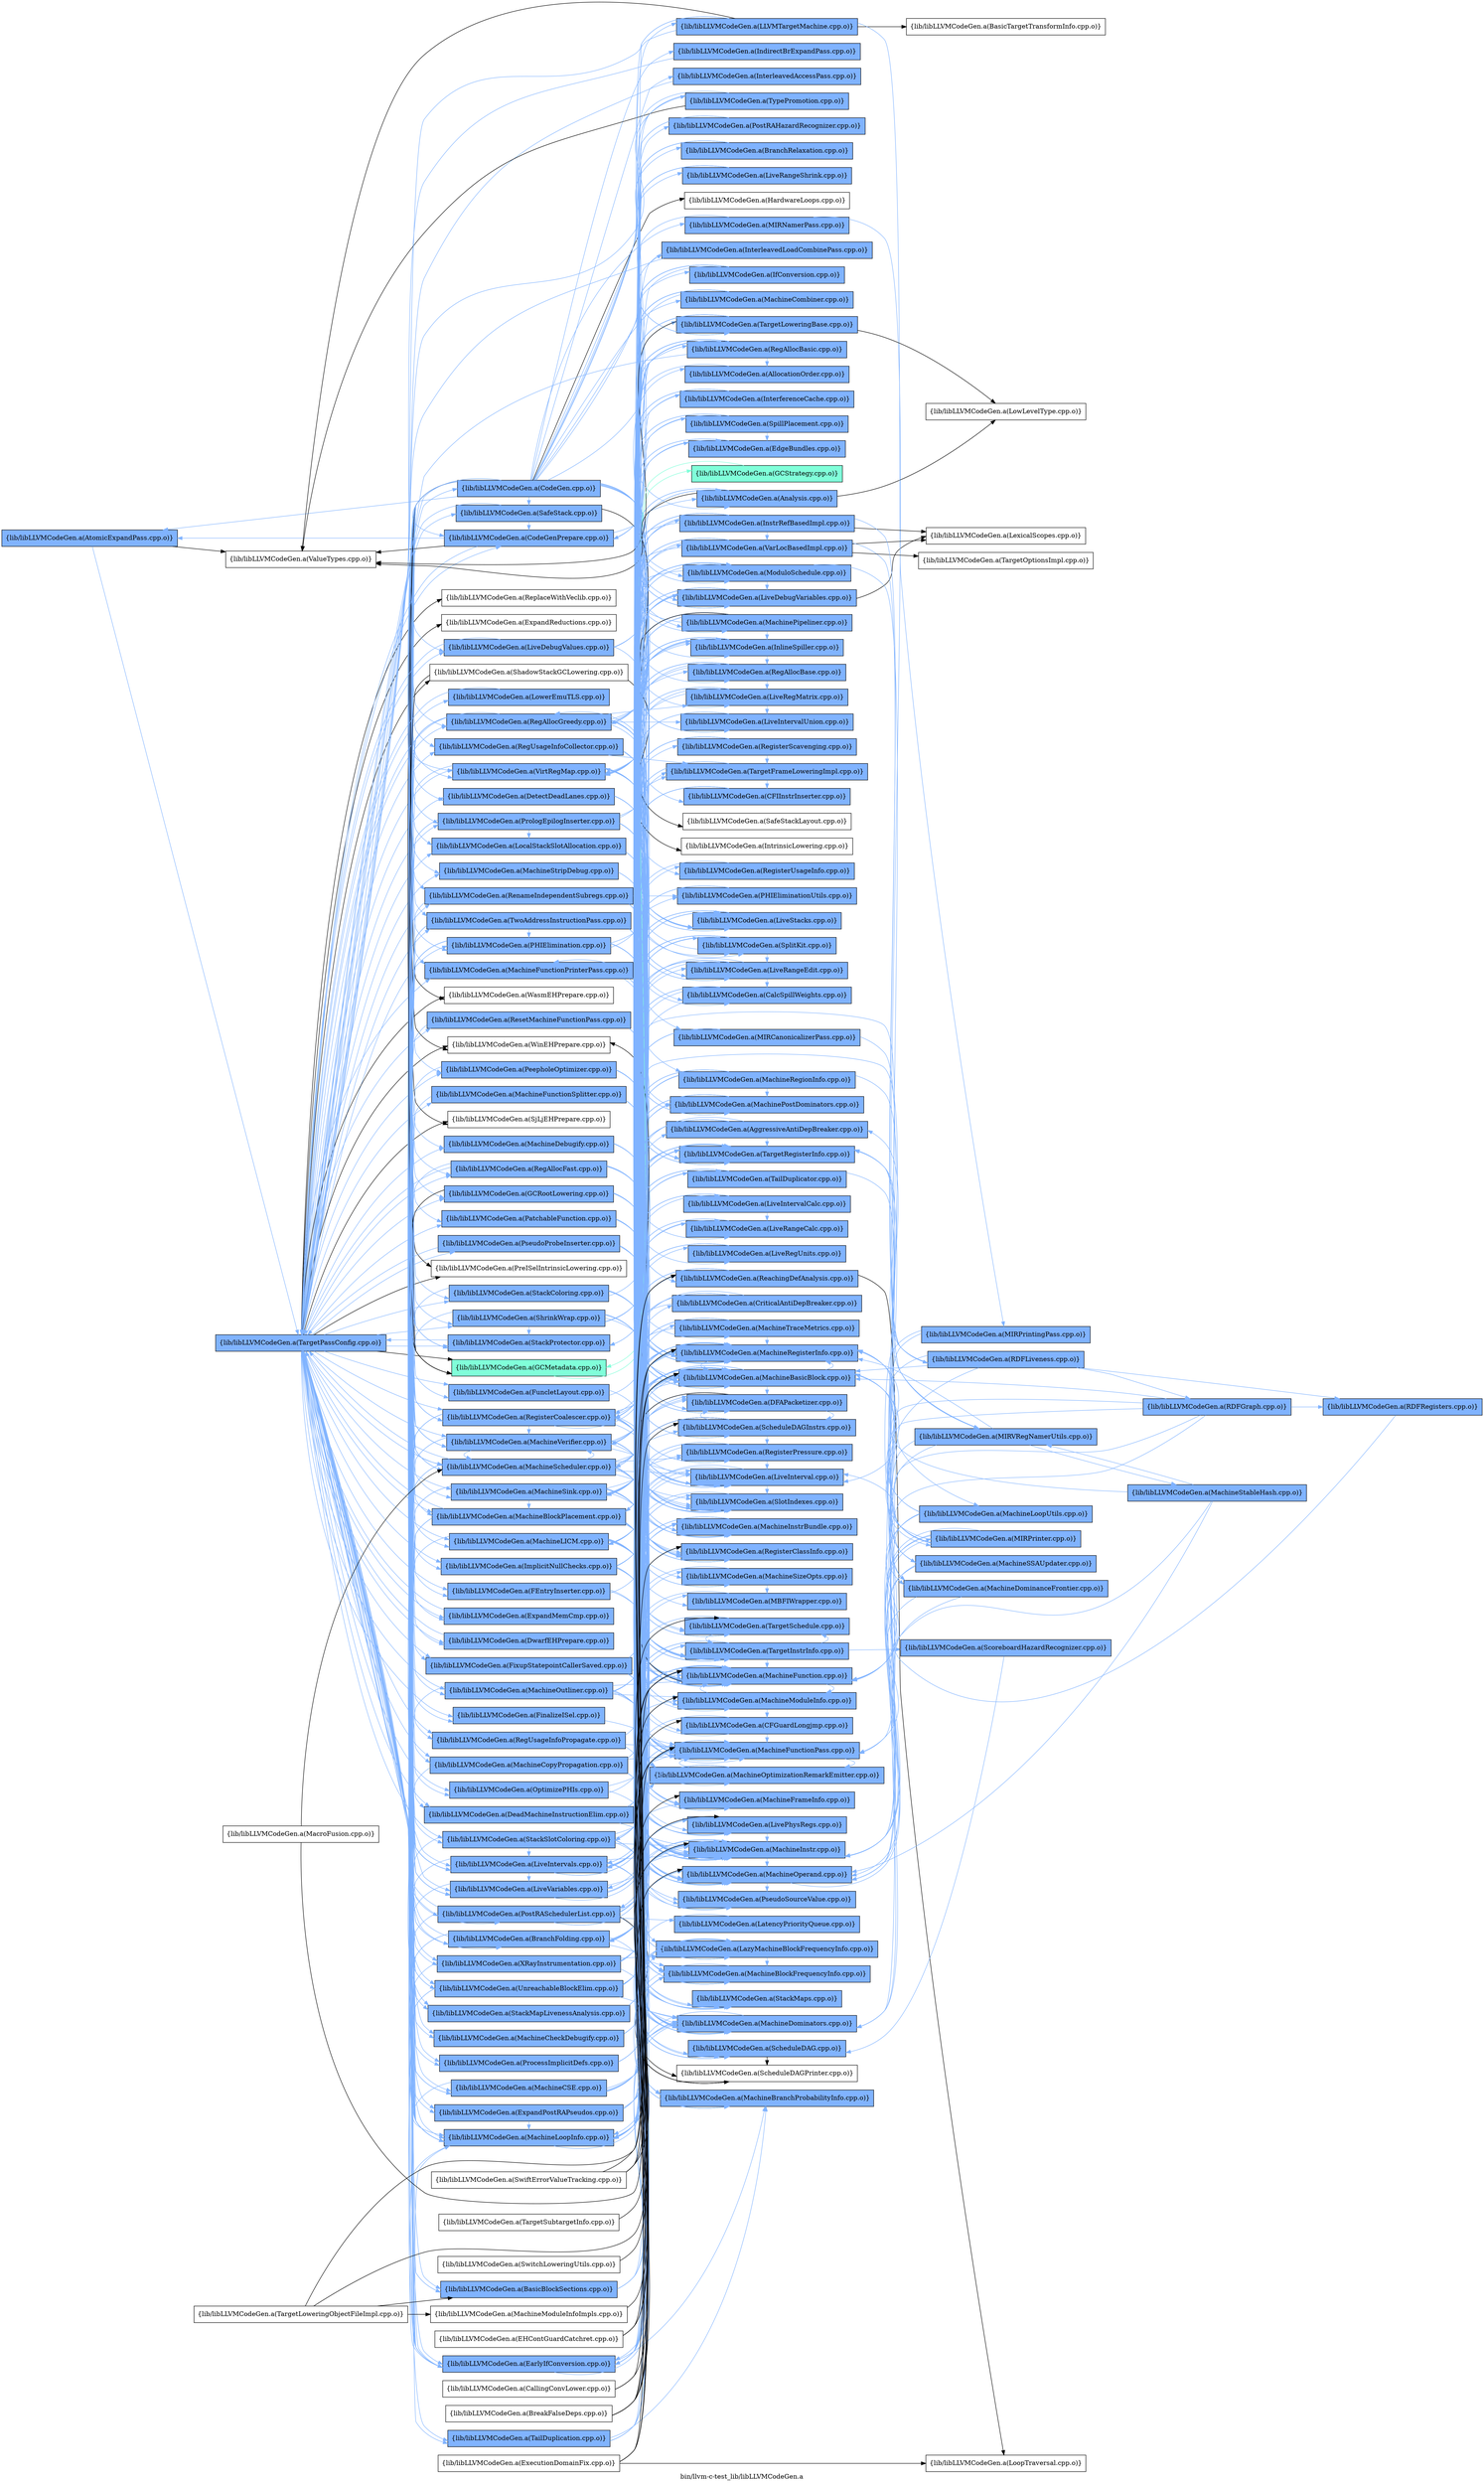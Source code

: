 digraph "bin/llvm-c-test_lib/libLLVMCodeGen.a" {
	label="bin/llvm-c-test_lib/libLLVMCodeGen.a";
	rankdir=LR;
	{ rank=same; Node0x560eeb3eff18;  }
	{ rank=same; Node0x560eeb3e6008; Node0x560eeb3f1bd8;  }
	{ rank=same; Node0x560eeb3ee618; Node0x560eeb3ee1b8; Node0x560eeb3ef108; Node0x560eeb3ef428; Node0x560eeb3eeca8; Node0x560eeb3e6be8; Node0x560eeb3f26c8; Node0x560eeb3efbf8; Node0x560eeb3e51a8; Node0x560eeb3e4618; Node0x560eeb3e7b38; Node0x560eeb3e3d08; Node0x560eeb3e1738; Node0x560eeb3e8588; Node0x560eeb3f41f8; Node0x560eeb3eb918; Node0x560eeb3f10e8; Node0x560eeb3ea0b8; Node0x560eeb3f2ad8; Node0x560eeb3f3528; Node0x560eeb3e2548; Node0x560eeb3e0b08; Node0x560eeb3e1878; Node0x560eeb3e4bb8; Node0x560eeb3e4b18; Node0x560eeb3e4b68; Node0x560eeb3e52e8; Node0x560eeb3e1a08; Node0x560eeb3e1fa8; Node0x560eeb3e7048; Node0x560eeb3e75e8; Node0x560eeb3edbc8; Node0x560eeb3ed948; Node0x560eeb3ef4c8; Node0x560eeb3ef248; Node0x560eeb3eed98; Node0x560eeb3eb878; Node0x560eeb3ed1c8; Node0x560eeb3f2fd8; Node0x560eeb3e1c88; Node0x560eeb3e3808; Node0x560eeb3e3f88; Node0x560eeb3e4e88; Node0x560eeb3e0d38; Node0x560eeb3e1aa8; Node0x560eeb3e22c8; Node0x560eeb3e2908; Node0x560eeb3ec728; Node0x560eeb3ed588; Node0x560eeb3ef018; Node0x560eeb3ef8d8; Node0x560eeb3f0788; Node0x560eeb3f09b8; Node0x560eeb3f0198; Node0x560eeb3f1908; Node0x560eeb3e10a8; Node0x560eeb3e5248; Node0x560eeb3e4ac8; Node0x560eeb3e42f8; Node0x560eeb3e3e48; Node0x560eeb3e34e8; Node0x560eeb3f23f8; Node0x560eeb3f1688; Node0x560eeb3f19f8; Node0x560eeb3e3cb8; Node0x560eeb3e4438; Node0x560eeb3e3768; Node0x560eeb3e5298; Node0x560eeb3e4848;  }
	{ rank=same; Node0x560eeb3e2e58; Node0x560eeb3e6328; Node0x560eeb3e6c38; Node0x560eeb3e7368; Node0x560eeb3e3a88; Node0x560eeb3e5068; Node0x560eeb3e0e28; Node0x560eeb3ec638; Node0x560eeb3ed998; Node0x560eeb3f37f8; Node0x560eeb3f3ed8; Node0x560eeb3e6cd8; Node0x560eeb3e74a8; Node0x560eeb3efa18; Node0x560eeb3e2408; Node0x560eeb3e9de8; Node0x560eeb3e5ba8; Node0x560eeb3e3358; Node0x560eeb3e4a78; Node0x560eeb3e5838; Node0x560eeb3e87b8; Node0x560eeb3ed5d8; Node0x560eeb3e1238; Node0x560eeb3e2c28; Node0x560eeb3eb5a8; Node0x560eeb3ea978; Node0x560eeb3f2df8; Node0x560eeb3f2ee8; Node0x560eeb3f3de8; Node0x560eeb3e0c98; Node0x560eeb3e28b8; Node0x560eeb3e30d8; Node0x560eeb3e1cd8; Node0x560eeb3ebe68; Node0x560eeb3f40b8; Node0x560eeb3f4248; Node0x560eeb3e4168; Node0x560eeb3e8b28; Node0x560eeb3f2b78; Node0x560eeb3e15f8; Node0x560eeb3e2e08; Node0x560eeb3f31b8; Node0x560eeb3e7db8; Node0x560eeb3e4cf8; Node0x560eeb3e18c8; Node0x560eeb3e1148; Node0x560eeb3f18b8; Node0x560eeb3f46a8; Node0x560eeb3ef888; Node0x560eeb3eec58; Node0x560eeb3ee078; Node0x560eeb3ead38; Node0x560eeb3e3038; Node0x560eeb3ed308; Node0x560eeb3f2218; Node0x560eeb3f4388; Node0x560eeb3f3e38; Node0x560eeb3e1418; Node0x560eeb3e1e18; Node0x560eeb3e93e8; Node0x560eeb3e3268; Node0x560eeb3e2bd8; Node0x560eeb3f2628; Node0x560eeb3f2c68; Node0x560eeb3e2048; Node0x560eeb3e12d8; Node0x560eeb3ead88; Node0x560eeb3eb008; Node0x560eeb3ed178; Node0x560eeb3ebf08; Node0x560eeb3e5478; Node0x560eeb3e51f8; Node0x560eeb3ef0b8; Node0x560eeb3e8538; Node0x560eeb3e9168; Node0x560eeb3e2818; Node0x560eeb3e4d98; Node0x560eeb3e55b8; Node0x560eeb3ee028; Node0x560eeb3ef298; Node0x560eeb3e43e8; Node0x560eeb3e4de8; Node0x560eeb3e1918;  }
	{ rank=same; Node0x560eeb3e9708; Node0x560eeb3e29a8; Node0x560eeb3f4108; Node0x560eeb3e24a8; Node0x560eeb3ea568; Node0x560eeb3e32b8; Node0x560eeb3ef9c8; Node0x560eeb3f3d48; Node0x560eeb3e88a8; Node0x560eeb3e26d8; Node0x560eeb3e3e98; Node0x560eeb3f2bc8; Node0x560eeb3e5b58;  }

	Node0x560eeb3eff18 [shape=record,shape=box,group=2,style=filled,fillcolor="0.600000 0.5 1",label="{lib/libLLVMCodeGen.a(AtomicExpandPass.cpp.o)}"];
	Node0x560eeb3eff18 -> Node0x560eeb3e6008[color="0.600000 0.5 1"];
	Node0x560eeb3eff18 -> Node0x560eeb3f1bd8;
	Node0x560eeb3ef9c8 [shape=record,shape=box,group=0,label="{lib/libLLVMCodeGen.a(BasicTargetTransformInfo.cpp.o)}"];
	Node0x560eeb3e2778 [shape=record,shape=box,group=0,label="{lib/libLLVMCodeGen.a(BreakFalseDeps.cpp.o)}"];
	Node0x560eeb3e2778 -> Node0x560eeb3e1418;
	Node0x560eeb3e2778 -> Node0x560eeb3e7368;
	Node0x560eeb3e2778 -> Node0x560eeb3e5068;
	Node0x560eeb3e2778 -> Node0x560eeb3e2048;
	Node0x560eeb3e2778 -> Node0x560eeb3ec638;
	Node0x560eeb3f37f8 [shape=record,shape=box,group=2,style=filled,fillcolor="0.600000 0.5 1",label="{lib/libLLVMCodeGen.a(CFGuardLongjmp.cpp.o)}"];
	Node0x560eeb3f37f8 -> Node0x560eeb3e6c38[color="0.600000 0.5 1"];
	Node0x560eeb3f37f8 -> Node0x560eeb3e7368[color="0.600000 0.5 1"];
	Node0x560eeb3f37f8 -> Node0x560eeb3e3a88[color="0.600000 0.5 1"];
	Node0x560eeb3f3ed8 [shape=record,shape=box,group=2,style=filled,fillcolor="0.600000 0.5 1",label="{lib/libLLVMCodeGen.a(CFIInstrInserter.cpp.o)}"];
	Node0x560eeb3f3ed8 -> Node0x560eeb3e2e58[color="0.600000 0.5 1"];
	Node0x560eeb3f3ed8 -> Node0x560eeb3e6c38[color="0.600000 0.5 1"];
	Node0x560eeb3f3ed8 -> Node0x560eeb3e7368[color="0.600000 0.5 1"];
	Node0x560eeb3f3ed8 -> Node0x560eeb3e3a88[color="0.600000 0.5 1"];
	Node0x560eeb3f26c8 [shape=record,shape=box,group=2,style=filled,fillcolor="0.600000 0.5 1",label="{lib/libLLVMCodeGen.a(EarlyIfConversion.cpp.o)}"];
	Node0x560eeb3f26c8 -> Node0x560eeb3e2e58[color="0.600000 0.5 1"];
	Node0x560eeb3f26c8 -> Node0x560eeb3e15f8[color="0.600000 0.5 1"];
	Node0x560eeb3f26c8 -> Node0x560eeb3e5ba8[color="0.600000 0.5 1"];
	Node0x560eeb3f26c8 -> Node0x560eeb3e7368[color="0.600000 0.5 1"];
	Node0x560eeb3f26c8 -> Node0x560eeb3e3a88[color="0.600000 0.5 1"];
	Node0x560eeb3f26c8 -> Node0x560eeb3e3d08[color="0.600000 0.5 1"];
	Node0x560eeb3f26c8 -> Node0x560eeb3e5068[color="0.600000 0.5 1"];
	Node0x560eeb3f26c8 -> Node0x560eeb3e5838[color="0.600000 0.5 1"];
	Node0x560eeb3f26c8 -> Node0x560eeb3e0e28[color="0.600000 0.5 1"];
	Node0x560eeb3f26c8 -> Node0x560eeb3e2e08[color="0.600000 0.5 1"];
	Node0x560eeb3f26c8 -> Node0x560eeb3f31b8[color="0.600000 0.5 1"];
	Node0x560eeb3f11d8 [shape=record,shape=box,group=0,label="{lib/libLLVMCodeGen.a(EHContGuardCatchret.cpp.o)}"];
	Node0x560eeb3f11d8 -> Node0x560eeb3f37f8;
	Node0x560eeb3f11d8 -> Node0x560eeb3e2e58;
	Node0x560eeb3f11d8 -> Node0x560eeb3e7368;
	Node0x560eeb3f1b38 [shape=record,shape=box,group=0,label="{lib/libLLVMCodeGen.a(ExecutionDomainFix.cpp.o)}"];
	Node0x560eeb3f1b38 -> Node0x560eeb3e3e98;
	Node0x560eeb3f1b38 -> Node0x560eeb3e7368;
	Node0x560eeb3f1b38 -> Node0x560eeb3e0e28;
	Node0x560eeb3f1b38 -> Node0x560eeb3e2048;
	Node0x560eeb3e6cd8 [shape=record,shape=box,group=2,style=filled,fillcolor="0.600000 0.5 1",label="{lib/libLLVMCodeGen.a(IndirectBrExpandPass.cpp.o)}"];
	Node0x560eeb3e6cd8 -> Node0x560eeb3e6008[color="0.600000 0.5 1"];
	Node0x560eeb3e74a8 [shape=record,shape=box,group=2,style=filled,fillcolor="0.600000 0.5 1",label="{lib/libLLVMCodeGen.a(InterleavedAccessPass.cpp.o)}"];
	Node0x560eeb3e74a8 -> Node0x560eeb3e6008[color="0.600000 0.5 1"];
	Node0x560eeb3efa18 [shape=record,shape=box,group=2,style=filled,fillcolor="0.600000 0.5 1",label="{lib/libLLVMCodeGen.a(LiveRangeShrink.cpp.o)}"];
	Node0x560eeb3efa18 -> Node0x560eeb3e2e58[color="0.600000 0.5 1"];
	Node0x560eeb3efa18 -> Node0x560eeb3e7368[color="0.600000 0.5 1"];
	Node0x560eeb3efa18 -> Node0x560eeb3e3a88[color="0.600000 0.5 1"];
	Node0x560eeb3efa18 -> Node0x560eeb3e0e28[color="0.600000 0.5 1"];
	Node0x560eeb3e4168 [shape=record,shape=box,group=2,style=filled,fillcolor="0.600000 0.5 1",label="{lib/libLLVMCodeGen.a(LLVMTargetMachine.cpp.o)}"];
	Node0x560eeb3e4168 -> Node0x560eeb3ef9c8;
	Node0x560eeb3e4168 -> Node0x560eeb3e4a78[color="0.600000 0.5 1"];
	Node0x560eeb3e4168 -> Node0x560eeb3f3d48[color="0.600000 0.5 1"];
	Node0x560eeb3e4168 -> Node0x560eeb3e8b28[color="0.600000 0.5 1"];
	Node0x560eeb3e4168 -> Node0x560eeb3e6008[color="0.600000 0.5 1"];
	Node0x560eeb3e4168 -> Node0x560eeb3f1bd8;
	Node0x560eeb3e2e58 [shape=record,shape=box,group=2,style=filled,fillcolor="0.600000 0.5 1",label="{lib/libLLVMCodeGen.a(MachineBasicBlock.cpp.o)}"];
	Node0x560eeb3e2e58 -> Node0x560eeb3f46a8[color="0.600000 0.5 1"];
	Node0x560eeb3e2e58 -> Node0x560eeb3e51a8[color="0.600000 0.5 1"];
	Node0x560eeb3e2e58 -> Node0x560eeb3e4cf8[color="0.600000 0.5 1"];
	Node0x560eeb3e2e58 -> Node0x560eeb3e1418[color="0.600000 0.5 1"];
	Node0x560eeb3e2e58 -> Node0x560eeb3e4618[color="0.600000 0.5 1"];
	Node0x560eeb3e2e58 -> Node0x560eeb3e5ba8[color="0.600000 0.5 1"];
	Node0x560eeb3e2e58 -> Node0x560eeb3e6c38[color="0.600000 0.5 1"];
	Node0x560eeb3e2e58 -> Node0x560eeb3e3358[color="0.600000 0.5 1"];
	Node0x560eeb3e2e58 -> Node0x560eeb3e3a88[color="0.600000 0.5 1"];
	Node0x560eeb3e2e58 -> Node0x560eeb3e3d08[color="0.600000 0.5 1"];
	Node0x560eeb3e2e58 -> Node0x560eeb3e0e28[color="0.600000 0.5 1"];
	Node0x560eeb3e2e58 -> Node0x560eeb3ed5d8[color="0.600000 0.5 1"];
	Node0x560eeb3e2e58 -> Node0x560eeb3f2b78[color="0.600000 0.5 1"];
	Node0x560eeb3e9de8 [shape=record,shape=box,group=2,style=filled,fillcolor="0.600000 0.5 1",label="{lib/libLLVMCodeGen.a(MachineCombiner.cpp.o)}"];
	Node0x560eeb3e9de8 -> Node0x560eeb3e3268[color="0.600000 0.5 1"];
	Node0x560eeb3e9de8 -> Node0x560eeb3e2e58[color="0.600000 0.5 1"];
	Node0x560eeb3e9de8 -> Node0x560eeb3e5ba8[color="0.600000 0.5 1"];
	Node0x560eeb3e9de8 -> Node0x560eeb3e6c38[color="0.600000 0.5 1"];
	Node0x560eeb3e9de8 -> Node0x560eeb3e7368[color="0.600000 0.5 1"];
	Node0x560eeb3e9de8 -> Node0x560eeb3e3a88[color="0.600000 0.5 1"];
	Node0x560eeb3e9de8 -> Node0x560eeb3e3d08[color="0.600000 0.5 1"];
	Node0x560eeb3e9de8 -> Node0x560eeb3e0e28[color="0.600000 0.5 1"];
	Node0x560eeb3e9de8 -> Node0x560eeb3e1e18[color="0.600000 0.5 1"];
	Node0x560eeb3e9de8 -> Node0x560eeb3e2e08[color="0.600000 0.5 1"];
	Node0x560eeb3e9de8 -> Node0x560eeb3ec638[color="0.600000 0.5 1"];
	Node0x560eeb3e9de8 -> Node0x560eeb3f31b8[color="0.600000 0.5 1"];
	Node0x560eeb3e6c38 [shape=record,shape=box,group=2,style=filled,fillcolor="0.600000 0.5 1",label="{lib/libLLVMCodeGen.a(MachineFunction.cpp.o)}"];
	Node0x560eeb3e6c38 -> Node0x560eeb3e2e58[color="0.600000 0.5 1"];
	Node0x560eeb3e6c38 -> Node0x560eeb3e6328[color="0.600000 0.5 1"];
	Node0x560eeb3e6c38 -> Node0x560eeb3e3a88[color="0.600000 0.5 1"];
	Node0x560eeb3e6c38 -> Node0x560eeb3e4a78[color="0.600000 0.5 1"];
	Node0x560eeb3e6c38 -> Node0x560eeb3e5068[color="0.600000 0.5 1"];
	Node0x560eeb3e6c38 -> Node0x560eeb3e0e28[color="0.600000 0.5 1"];
	Node0x560eeb3e6c38 -> Node0x560eeb3f2628[color="0.600000 0.5 1"];
	Node0x560eeb3e6c38 -> Node0x560eeb3f2b78[color="0.600000 0.5 1"];
	Node0x560eeb3e6c38 -> Node0x560eeb3e3768;
	Node0x560eeb3e7368 [shape=record,shape=box,group=2,style=filled,fillcolor="0.600000 0.5 1",label="{lib/libLLVMCodeGen.a(MachineFunctionPass.cpp.o)}"];
	Node0x560eeb3e7368 -> Node0x560eeb3e7b38[color="0.600000 0.5 1"];
	Node0x560eeb3e7368 -> Node0x560eeb3e4a78[color="0.600000 0.5 1"];
	Node0x560eeb3e7368 -> Node0x560eeb3e5838[color="0.600000 0.5 1"];
	Node0x560eeb3e3a88 [shape=record,shape=box,group=2,style=filled,fillcolor="0.600000 0.5 1",label="{lib/libLLVMCodeGen.a(MachineInstr.cpp.o)}"];
	Node0x560eeb3e3a88 -> Node0x560eeb3e2e58[color="0.600000 0.5 1"];
	Node0x560eeb3e3a88 -> Node0x560eeb3e6c38[color="0.600000 0.5 1"];
	Node0x560eeb3e3a88 -> Node0x560eeb3e5068[color="0.600000 0.5 1"];
	Node0x560eeb3e3a88 -> Node0x560eeb3e0e28[color="0.600000 0.5 1"];
	Node0x560eeb3e3a88 -> Node0x560eeb3f18b8[color="0.600000 0.5 1"];
	Node0x560eeb3e3a88 -> Node0x560eeb3f2b78[color="0.600000 0.5 1"];
	Node0x560eeb3e1738 [shape=record,shape=box,group=2,style=filled,fillcolor="0.600000 0.5 1",label="{lib/libLLVMCodeGen.a(MachineScheduler.cpp.o)}"];
	Node0x560eeb3e1738 -> Node0x560eeb3f46a8[color="0.600000 0.5 1"];
	Node0x560eeb3e1738 -> Node0x560eeb3e51a8[color="0.600000 0.5 1"];
	Node0x560eeb3e1738 -> Node0x560eeb3e4cf8[color="0.600000 0.5 1"];
	Node0x560eeb3e1738 -> Node0x560eeb3e2e58[color="0.600000 0.5 1"];
	Node0x560eeb3e1738 -> Node0x560eeb3e5ba8[color="0.600000 0.5 1"];
	Node0x560eeb3e1738 -> Node0x560eeb3e6c38[color="0.600000 0.5 1"];
	Node0x560eeb3e1738 -> Node0x560eeb3e7368[color="0.600000 0.5 1"];
	Node0x560eeb3e1738 -> Node0x560eeb3e3a88[color="0.600000 0.5 1"];
	Node0x560eeb3e1738 -> Node0x560eeb3e3d08[color="0.600000 0.5 1"];
	Node0x560eeb3e1738 -> Node0x560eeb3e8588[color="0.600000 0.5 1"];
	Node0x560eeb3e1738 -> Node0x560eeb3ec638[color="0.600000 0.5 1"];
	Node0x560eeb3e1738 -> Node0x560eeb3ef888[color="0.600000 0.5 1"];
	Node0x560eeb3e1738 -> Node0x560eeb3eec58[color="0.600000 0.5 1"];
	Node0x560eeb3e1738 -> Node0x560eeb3ee078[color="0.600000 0.5 1"];
	Node0x560eeb3e1738 -> Node0x560eeb3ed5d8[color="0.600000 0.5 1"];
	Node0x560eeb3e1738 -> Node0x560eeb3e6008[color="0.600000 0.5 1"];
	Node0x560eeb3e1738 -> Node0x560eeb3f31b8[color="0.600000 0.5 1"];
	Node0x560eeb3f41f8 [shape=record,shape=box,group=2,style=filled,fillcolor="0.600000 0.5 1",label="{lib/libLLVMCodeGen.a(PseudoProbeInserter.cpp.o)}"];
	Node0x560eeb3f41f8 -> Node0x560eeb3e2e58[color="0.600000 0.5 1"];
	Node0x560eeb3f41f8 -> Node0x560eeb3e6c38[color="0.600000 0.5 1"];
	Node0x560eeb3f41f8 -> Node0x560eeb3e7368[color="0.600000 0.5 1"];
	Node0x560eeb3f41f8 -> Node0x560eeb3e3a88[color="0.600000 0.5 1"];
	Node0x560eeb3f41f8 -> Node0x560eeb3e6008[color="0.600000 0.5 1"];
	Node0x560eeb3e2048 [shape=record,shape=box,group=2,style=filled,fillcolor="0.600000 0.5 1",label="{lib/libLLVMCodeGen.a(ReachingDefAnalysis.cpp.o)}"];
	Node0x560eeb3e2048 -> Node0x560eeb3e1418[color="0.600000 0.5 1"];
	Node0x560eeb3e2048 -> Node0x560eeb3e3e98;
	Node0x560eeb3e2048 -> Node0x560eeb3e2e58[color="0.600000 0.5 1"];
	Node0x560eeb3e2048 -> Node0x560eeb3e7368[color="0.600000 0.5 1"];
	Node0x560eeb3e2048 -> Node0x560eeb3e3a88[color="0.600000 0.5 1"];
	Node0x560eeb3e2818 [shape=record,shape=box,group=2,style=filled,fillcolor="0.600000 0.5 1",label="{lib/libLLVMCodeGen.a(TargetFrameLoweringImpl.cpp.o)}"];
	Node0x560eeb3e2818 -> Node0x560eeb3f3ed8[color="0.600000 0.5 1"];
	Node0x560eeb3e2818 -> Node0x560eeb3e6328[color="0.600000 0.5 1"];
	Node0x560eeb3e2818 -> Node0x560eeb3e0e28[color="0.600000 0.5 1"];
	Node0x560eeb3e3038 [shape=record,shape=box,group=2,style=filled,fillcolor="0.600000 0.5 1",label="{lib/libLLVMCodeGen.a(TargetInstrInfo.cpp.o)}"];
	Node0x560eeb3e3038 -> Node0x560eeb3e2e58[color="0.600000 0.5 1"];
	Node0x560eeb3e3038 -> Node0x560eeb3e6c38[color="0.600000 0.5 1"];
	Node0x560eeb3e3038 -> Node0x560eeb3e3a88[color="0.600000 0.5 1"];
	Node0x560eeb3e3038 -> Node0x560eeb3e5068[color="0.600000 0.5 1"];
	Node0x560eeb3e3038 -> Node0x560eeb3e0e28[color="0.600000 0.5 1"];
	Node0x560eeb3e3038 -> Node0x560eeb3eec58[color="0.600000 0.5 1"];
	Node0x560eeb3e3038 -> Node0x560eeb3f18b8[color="0.600000 0.5 1"];
	Node0x560eeb3e3038 -> Node0x560eeb3e88a8[color="0.600000 0.5 1"];
	Node0x560eeb3e3038 -> Node0x560eeb3f31b8[color="0.600000 0.5 1"];
	Node0x560eeb3e8b28 [shape=record,shape=box,group=2,style=filled,fillcolor="0.600000 0.5 1",label="{lib/libLLVMCodeGen.a(TargetLoweringBase.cpp.o)}"];
	Node0x560eeb3e8b28 -> Node0x560eeb3f4248[color="0.600000 0.5 1"];
	Node0x560eeb3e8b28 -> Node0x560eeb3e32b8;
	Node0x560eeb3e8b28 -> Node0x560eeb3e2e58[color="0.600000 0.5 1"];
	Node0x560eeb3e8b28 -> Node0x560eeb3e6c38[color="0.600000 0.5 1"];
	Node0x560eeb3e8b28 -> Node0x560eeb3e3a88[color="0.600000 0.5 1"];
	Node0x560eeb3e8b28 -> Node0x560eeb3e5068[color="0.600000 0.5 1"];
	Node0x560eeb3e8b28 -> Node0x560eeb3e0e28[color="0.600000 0.5 1"];
	Node0x560eeb3e8b28 -> Node0x560eeb3f1bd8;
	Node0x560eeb3e91b8 [shape=record,shape=box,group=0,label="{lib/libLLVMCodeGen.a(TargetLoweringObjectFileImpl.cpp.o)}"];
	Node0x560eeb3e91b8 -> Node0x560eeb3e2e58;
	Node0x560eeb3e91b8 -> Node0x560eeb3e6c38;
	Node0x560eeb3e91b8 -> Node0x560eeb3e9d98;
	Node0x560eeb3e91b8 -> Node0x560eeb3ea0b8;
	Node0x560eeb3e6008 [shape=record,shape=box,group=2,style=filled,fillcolor="0.600000 0.5 1",label="{lib/libLLVMCodeGen.a(TargetPassConfig.cpp.o)}"];
	Node0x560eeb3e6008 -> Node0x560eeb3ee618[color="0.600000 0.5 1"];
	Node0x560eeb3e6008 -> Node0x560eeb3ee1b8[color="0.600000 0.5 1"];
	Node0x560eeb3e6008 -> Node0x560eeb3ef108[color="0.600000 0.5 1"];
	Node0x560eeb3e6008 -> Node0x560eeb3ef428[color="0.600000 0.5 1"];
	Node0x560eeb3e6008 -> Node0x560eeb3eeca8[color="0.600000 0.5 1"];
	Node0x560eeb3e6008 -> Node0x560eeb3e6be8[color="0.600000 0.5 1"];
	Node0x560eeb3e6008 -> Node0x560eeb3f26c8[color="0.600000 0.5 1"];
	Node0x560eeb3e6008 -> Node0x560eeb3efbf8;
	Node0x560eeb3e6008 -> Node0x560eeb3e51a8[color="0.600000 0.5 1"];
	Node0x560eeb3e6008 -> Node0x560eeb3e4618[color="0.600000 0.5 1"];
	Node0x560eeb3e6008 -> Node0x560eeb3e7b38[color="0.600000 0.5 1"];
	Node0x560eeb3e6008 -> Node0x560eeb3e3d08[color="0.600000 0.5 1"];
	Node0x560eeb3e6008 -> Node0x560eeb3e1738[color="0.600000 0.5 1"];
	Node0x560eeb3e6008 -> Node0x560eeb3e8588[color="0.600000 0.5 1"];
	Node0x560eeb3e6008 -> Node0x560eeb3f41f8[color="0.600000 0.5 1"];
	Node0x560eeb3e6008 -> Node0x560eeb3eb918[color="0.600000 0.5 1"];
	Node0x560eeb3e6008 -> Node0x560eeb3f10e8[color="0.600000 0.5 1"];
	Node0x560eeb3e6008 -> Node0x560eeb3ea0b8[color="0.600000 0.5 1"];
	Node0x560eeb3e6008 -> Node0x560eeb3f2ad8[color="0.600000 0.5 1"];
	Node0x560eeb3e6008 -> Node0x560eeb3f3528[color="0.600000 0.5 1"];
	Node0x560eeb3e6008 -> Node0x560eeb3e2548[color="0.600000 0.5 1"];
	Node0x560eeb3e6008 -> Node0x560eeb3e0b08[color="0.600000 0.5 1"];
	Node0x560eeb3e6008 -> Node0x560eeb3e1878[color="0.600000 0.5 1"];
	Node0x560eeb3e6008 -> Node0x560eeb3e4bb8[color="0.600000 0.5 1"];
	Node0x560eeb3e6008 -> Node0x560eeb3e4b18[color="0.600000 0.5 1"];
	Node0x560eeb3e6008 -> Node0x560eeb3e4b68[color="0.600000 0.5 1"];
	Node0x560eeb3e6008 -> Node0x560eeb3e52e8[color="0.600000 0.5 1"];
	Node0x560eeb3e6008 -> Node0x560eeb3e1a08[color="0.600000 0.5 1"];
	Node0x560eeb3e6008 -> Node0x560eeb3e1fa8[color="0.600000 0.5 1"];
	Node0x560eeb3e6008 -> Node0x560eeb3e7048[color="0.600000 0.5 1"];
	Node0x560eeb3e6008 -> Node0x560eeb3e75e8[color="0.600000 0.5 1"];
	Node0x560eeb3e6008 -> Node0x560eeb3edbc8[color="0.600000 0.5 1"];
	Node0x560eeb3e6008 -> Node0x560eeb3ed948[color="0.600000 0.5 1"];
	Node0x560eeb3e6008 -> Node0x560eeb3ef4c8[color="0.600000 0.5 1"];
	Node0x560eeb3e6008 -> Node0x560eeb3ef248[color="0.600000 0.5 1"];
	Node0x560eeb3e6008 -> Node0x560eeb3eed98[color="0.600000 0.5 1"];
	Node0x560eeb3e6008 -> Node0x560eeb3eb878[color="0.600000 0.5 1"];
	Node0x560eeb3e6008 -> Node0x560eeb3ed1c8[color="0.600000 0.5 1"];
	Node0x560eeb3e6008 -> Node0x560eeb3f2fd8[color="0.600000 0.5 1"];
	Node0x560eeb3e6008 -> Node0x560eeb3e1c88[color="0.600000 0.5 1"];
	Node0x560eeb3e6008 -> Node0x560eeb3e3808[color="0.600000 0.5 1"];
	Node0x560eeb3e6008 -> Node0x560eeb3e3f88[color="0.600000 0.5 1"];
	Node0x560eeb3e6008 -> Node0x560eeb3e4e88[color="0.600000 0.5 1"];
	Node0x560eeb3e6008 -> Node0x560eeb3e0d38[color="0.600000 0.5 1"];
	Node0x560eeb3e6008 -> Node0x560eeb3e1aa8[color="0.600000 0.5 1"];
	Node0x560eeb3e6008 -> Node0x560eeb3e22c8;
	Node0x560eeb3e6008 -> Node0x560eeb3e2908[color="0.600000 0.5 1"];
	Node0x560eeb3e6008 -> Node0x560eeb3ec728[color="0.600000 0.5 1"];
	Node0x560eeb3e6008 -> Node0x560eeb3ed588[color="0.600000 0.5 1"];
	Node0x560eeb3e6008 -> Node0x560eeb3ef018[color="0.600000 0.5 1"];
	Node0x560eeb3e6008 -> Node0x560eeb3ef8d8[color="0.600000 0.5 1"];
	Node0x560eeb3e6008 -> Node0x560eeb3f0788[color="0.600000 0.5 1"];
	Node0x560eeb3e6008 -> Node0x560eeb3f09b8;
	Node0x560eeb3e6008 -> Node0x560eeb3f0198[color="0.600000 0.5 1"];
	Node0x560eeb3e6008 -> Node0x560eeb3f1908[color="0.600000 0.5 1"];
	Node0x560eeb3e6008 -> Node0x560eeb3e10a8[color="0.600000 0.5 1"];
	Node0x560eeb3e6008 -> Node0x560eeb3e5248;
	Node0x560eeb3e6008 -> Node0x560eeb3e4ac8;
	Node0x560eeb3e6008 -> Node0x560eeb3e42f8;
	Node0x560eeb3e6008 -> Node0x560eeb3e3e48[color="0.600000 0.5 1"];
	Node0x560eeb3e6008 -> Node0x560eeb3e34e8[color="0.600000 0.5 1"];
	Node0x560eeb3e6008 -> Node0x560eeb3f23f8[color="0.600000 0.5 1"];
	Node0x560eeb3e6008 -> Node0x560eeb3f1688[color="0.600000 0.5 1"];
	Node0x560eeb3e6008 -> Node0x560eeb3f19f8[color="0.600000 0.5 1"];
	Node0x560eeb3e6008 -> Node0x560eeb3e3cb8[color="0.600000 0.5 1"];
	Node0x560eeb3e6008 -> Node0x560eeb3e4438;
	Node0x560eeb3e6008 -> Node0x560eeb3e3768;
	Node0x560eeb3e6008 -> Node0x560eeb3e5298[color="0.600000 0.5 1"];
	Node0x560eeb3e6008 -> Node0x560eeb3e4848[color="0.600000 0.5 1"];
	Node0x560eeb3f2b78 [shape=record,shape=box,group=2,style=filled,fillcolor="0.600000 0.5 1",label="{lib/libLLVMCodeGen.a(TargetRegisterInfo.cpp.o)}"];
	Node0x560eeb3f2b78 -> Node0x560eeb3e0e28[color="0.600000 0.5 1"];
	Node0x560eeb3f2b78 -> Node0x560eeb3e3038[color="0.600000 0.5 1"];
	Node0x560eeb3f3898 [shape=record,shape=box,group=0,label="{lib/libLLVMCodeGen.a(TargetSubtargetInfo.cpp.o)}"];
	Node0x560eeb3f3898 -> Node0x560eeb3f31b8;
	Node0x560eeb3f1bd8 [shape=record,shape=box,group=0,label="{lib/libLLVMCodeGen.a(ValueTypes.cpp.o)}"];
	Node0x560eeb3e4a78 [shape=record,shape=box,group=2,style=filled,fillcolor="0.600000 0.5 1",label="{lib/libLLVMCodeGen.a(MachineModuleInfo.cpp.o)}"];
	Node0x560eeb3e4a78 -> Node0x560eeb3f37f8[color="0.600000 0.5 1"];
	Node0x560eeb3e4a78 -> Node0x560eeb3e6c38[color="0.600000 0.5 1"];
	Node0x560eeb3e5478 [shape=record,shape=box,group=2,style=filled,fillcolor="0.600000 0.5 1",label="{lib/libLLVMCodeGen.a(LiveRegMatrix.cpp.o)}"];
	Node0x560eeb3e5478 -> Node0x560eeb3e51a8[color="0.600000 0.5 1"];
	Node0x560eeb3e5478 -> Node0x560eeb3e4cf8[color="0.600000 0.5 1"];
	Node0x560eeb3e5478 -> Node0x560eeb3e51f8[color="0.600000 0.5 1"];
	Node0x560eeb3e5478 -> Node0x560eeb3e7368[color="0.600000 0.5 1"];
	Node0x560eeb3e5478 -> Node0x560eeb3e3cb8[color="0.600000 0.5 1"];
	Node0x560eeb3e5068 [shape=record,shape=box,group=2,style=filled,fillcolor="0.600000 0.5 1",label="{lib/libLLVMCodeGen.a(MachineOperand.cpp.o)}"];
	Node0x560eeb3e5068 -> Node0x560eeb3e2e58[color="0.600000 0.5 1"];
	Node0x560eeb3e5068 -> Node0x560eeb3e6c38[color="0.600000 0.5 1"];
	Node0x560eeb3e5068 -> Node0x560eeb3e0e28[color="0.600000 0.5 1"];
	Node0x560eeb3e5068 -> Node0x560eeb3e9708[color="0.600000 0.5 1"];
	Node0x560eeb3e5068 -> Node0x560eeb3f2628[color="0.600000 0.5 1"];
	Node0x560eeb3e5068 -> Node0x560eeb3f2b78[color="0.600000 0.5 1"];
	Node0x560eeb3e0e28 [shape=record,shape=box,group=2,style=filled,fillcolor="0.600000 0.5 1",label="{lib/libLLVMCodeGen.a(MachineRegisterInfo.cpp.o)}"];
	Node0x560eeb3e0e28 -> Node0x560eeb3e2e58[color="0.600000 0.5 1"];
	Node0x560eeb3e0e28 -> Node0x560eeb3e6c38[color="0.600000 0.5 1"];
	Node0x560eeb3e0e28 -> Node0x560eeb3e3a88[color="0.600000 0.5 1"];
	Node0x560eeb3e0e28 -> Node0x560eeb3e5068[color="0.600000 0.5 1"];
	Node0x560eeb3e0e28 -> Node0x560eeb3f2b78[color="0.600000 0.5 1"];
	Node0x560eeb3e2098 [shape=record,shape=box,group=0,label="{lib/libLLVMCodeGen.a(CallingConvLower.cpp.o)}"];
	Node0x560eeb3e2098 -> Node0x560eeb3e6328;
	Node0x560eeb3e2098 -> Node0x560eeb3e6c38;
	Node0x560eeb3e43e8 [shape=record,shape=box,group=0,label="{lib/libLLVMCodeGen.a(IntrinsicLowering.cpp.o)}"];
	Node0x560eeb3e6328 [shape=record,shape=box,group=2,style=filled,fillcolor="0.600000 0.5 1",label="{lib/libLLVMCodeGen.a(MachineFrameInfo.cpp.o)}"];
	Node0x560eeb3e6328 -> Node0x560eeb3e0e28[color="0.600000 0.5 1"];
	Node0x560eeb3e1418 [shape=record,shape=box,group=2,style=filled,fillcolor="0.600000 0.5 1",label="{lib/libLLVMCodeGen.a(LivePhysRegs.cpp.o)}"];
	Node0x560eeb3e1418 -> Node0x560eeb3e2e58[color="0.600000 0.5 1"];
	Node0x560eeb3e1418 -> Node0x560eeb3e3a88[color="0.600000 0.5 1"];
	Node0x560eeb3e1418 -> Node0x560eeb3e0e28[color="0.600000 0.5 1"];
	Node0x560eeb3e1418 -> Node0x560eeb3f2b78[color="0.600000 0.5 1"];
	Node0x560eeb3e4618 [shape=record,shape=box,group=2,style=filled,fillcolor="0.600000 0.5 1",label="{lib/libLLVMCodeGen.a(LiveVariables.cpp.o)}"];
	Node0x560eeb3e4618 -> Node0x560eeb3f46a8[color="0.600000 0.5 1"];
	Node0x560eeb3e4618 -> Node0x560eeb3e2e58[color="0.600000 0.5 1"];
	Node0x560eeb3e4618 -> Node0x560eeb3e7368[color="0.600000 0.5 1"];
	Node0x560eeb3e4618 -> Node0x560eeb3e3a88[color="0.600000 0.5 1"];
	Node0x560eeb3e4618 -> Node0x560eeb3e0e28[color="0.600000 0.5 1"];
	Node0x560eeb3e4618 -> Node0x560eeb3f19f8[color="0.600000 0.5 1"];
	Node0x560eeb3e5ba8 [shape=record,shape=box,group=2,style=filled,fillcolor="0.600000 0.5 1",label="{lib/libLLVMCodeGen.a(MachineDominators.cpp.o)}"];
	Node0x560eeb3e5ba8 -> Node0x560eeb3f26c8[color="0.600000 0.5 1"];
	Node0x560eeb3e5ba8 -> Node0x560eeb3e3268[color="0.600000 0.5 1"];
	Node0x560eeb3e5ba8 -> Node0x560eeb3e2e58[color="0.600000 0.5 1"];
	Node0x560eeb3e5ba8 -> Node0x560eeb3e7368[color="0.600000 0.5 1"];
	Node0x560eeb3e5b58 [shape=record,shape=box,group=0,label="{lib/libLLVMCodeGen.a(TargetOptionsImpl.cpp.o)}"];
	Node0x560eeb3f4248 [shape=record,shape=box,group=2,style=filled,fillcolor="0.600000 0.5 1",label="{lib/libLLVMCodeGen.a(Analysis.cpp.o)}"];
	Node0x560eeb3f4248 -> Node0x560eeb3e32b8;
	Node0x560eeb3f4248 -> Node0x560eeb3e2e58[color="0.600000 0.5 1"];
	Node0x560eeb3f4248 -> Node0x560eeb3e3a88[color="0.600000 0.5 1"];
	Node0x560eeb3f4248 -> Node0x560eeb3f1bd8;
	Node0x560eeb3e32b8 [shape=record,shape=box,group=0,label="{lib/libLLVMCodeGen.a(LowLevelType.cpp.o)}"];
	Node0x560eeb3f47e8 [shape=record,shape=box,group=0,label="{lib/libLLVMCodeGen.a(MacroFusion.cpp.o)}"];
	Node0x560eeb3f47e8 -> Node0x560eeb3e1738;
	Node0x560eeb3f47e8 -> Node0x560eeb3ee078;
	Node0x560eeb3e3d08 [shape=record,shape=box,group=2,style=filled,fillcolor="0.600000 0.5 1",label="{lib/libLLVMCodeGen.a(MachineLoopInfo.cpp.o)}"];
	Node0x560eeb3e3d08 -> Node0x560eeb3f26c8[color="0.600000 0.5 1"];
	Node0x560eeb3e3d08 -> Node0x560eeb3e2e58[color="0.600000 0.5 1"];
	Node0x560eeb3e3d08 -> Node0x560eeb3e5ba8[color="0.600000 0.5 1"];
	Node0x560eeb3e3d08 -> Node0x560eeb3e7368[color="0.600000 0.5 1"];
	Node0x560eeb3e3d08 -> Node0x560eeb3e3a88[color="0.600000 0.5 1"];
	Node0x560eeb3e3d08 -> Node0x560eeb3e0e28[color="0.600000 0.5 1"];
	Node0x560eeb3f2c68 [shape=record,shape=box,group=2,style=filled,fillcolor="0.600000 0.5 1",label="{lib/libLLVMCodeGen.a(EdgeBundles.cpp.o)}"];
	Node0x560eeb3f2c68 -> Node0x560eeb3e2e58[color="0.600000 0.5 1"];
	Node0x560eeb3f2c68 -> Node0x560eeb3e7368[color="0.600000 0.5 1"];
	Node0x560eeb3ea568 [shape=record,shape=box,group=2,style=filled,fillcolor="0.600000 0.5 1",label="{lib/libLLVMCodeGen.a(MachineDominanceFrontier.cpp.o)}"];
	Node0x560eeb3ea568 -> Node0x560eeb3e2e58[color="0.600000 0.5 1"];
	Node0x560eeb3ea568 -> Node0x560eeb3e5ba8[color="0.600000 0.5 1"];
	Node0x560eeb3ea568 -> Node0x560eeb3e7368[color="0.600000 0.5 1"];
	Node0x560eeb3f3348 [shape=record,shape=box,group=2,style=filled,fillcolor="0.600000 0.5 1",label="{lib/libLLVMCodeGen.a(RDFGraph.cpp.o)}"];
	Node0x560eeb3f3348 -> Node0x560eeb3e4cf8[color="0.600000 0.5 1"];
	Node0x560eeb3f3348 -> Node0x560eeb3e2e58[color="0.600000 0.5 1"];
	Node0x560eeb3f3348 -> Node0x560eeb3e5ba8[color="0.600000 0.5 1"];
	Node0x560eeb3f3348 -> Node0x560eeb3e6c38[color="0.600000 0.5 1"];
	Node0x560eeb3f3348 -> Node0x560eeb3e3a88[color="0.600000 0.5 1"];
	Node0x560eeb3f3348 -> Node0x560eeb3e2cc8[color="0.600000 0.5 1"];
	Node0x560eeb3f2bc8 [shape=record,shape=box,group=2,style=filled,fillcolor="0.600000 0.5 1",label="{lib/libLLVMCodeGen.a(RDFLiveness.cpp.o)}"];
	Node0x560eeb3f2bc8 -> Node0x560eeb3e2e58[color="0.600000 0.5 1"];
	Node0x560eeb3f2bc8 -> Node0x560eeb3ea568[color="0.600000 0.5 1"];
	Node0x560eeb3f2bc8 -> Node0x560eeb3e5ba8[color="0.600000 0.5 1"];
	Node0x560eeb3f2bc8 -> Node0x560eeb3e8588[color="0.600000 0.5 1"];
	Node0x560eeb3f2bc8 -> Node0x560eeb3f3348[color="0.600000 0.5 1"];
	Node0x560eeb3f2bc8 -> Node0x560eeb3e2cc8[color="0.600000 0.5 1"];
	Node0x560eeb3f2bc8 -> Node0x560eeb3f2b78[color="0.600000 0.5 1"];
	Node0x560eeb3e2cc8 [shape=record,shape=box,group=2,style=filled,fillcolor="0.600000 0.5 1",label="{lib/libLLVMCodeGen.a(RDFRegisters.cpp.o)}"];
	Node0x560eeb3e2cc8 -> Node0x560eeb3f2b78[color="0.600000 0.5 1"];
	Node0x560eeb3e51a8 [shape=record,shape=box,group=2,style=filled,fillcolor="0.600000 0.5 1",label="{lib/libLLVMCodeGen.a(LiveIntervals.cpp.o)}"];
	Node0x560eeb3e51a8 -> Node0x560eeb3e4cf8[color="0.600000 0.5 1"];
	Node0x560eeb3e51a8 -> Node0x560eeb3e18c8[color="0.600000 0.5 1"];
	Node0x560eeb3e51a8 -> Node0x560eeb3e1148[color="0.600000 0.5 1"];
	Node0x560eeb3e51a8 -> Node0x560eeb3e4618[color="0.600000 0.5 1"];
	Node0x560eeb3e51a8 -> Node0x560eeb3e2e58[color="0.600000 0.5 1"];
	Node0x560eeb3e51a8 -> Node0x560eeb3e2408[color="0.600000 0.5 1"];
	Node0x560eeb3e51a8 -> Node0x560eeb3e5ba8[color="0.600000 0.5 1"];
	Node0x560eeb3e51a8 -> Node0x560eeb3e6c38[color="0.600000 0.5 1"];
	Node0x560eeb3e51a8 -> Node0x560eeb3e7368[color="0.600000 0.5 1"];
	Node0x560eeb3e51a8 -> Node0x560eeb3e3a88[color="0.600000 0.5 1"];
	Node0x560eeb3e51a8 -> Node0x560eeb3e3d08[color="0.600000 0.5 1"];
	Node0x560eeb3e51a8 -> Node0x560eeb3e0e28[color="0.600000 0.5 1"];
	Node0x560eeb3e51a8 -> Node0x560eeb3ed5d8[color="0.600000 0.5 1"];
	Node0x560eeb3e51a8 -> Node0x560eeb3f18b8[color="0.600000 0.5 1"];
	Node0x560eeb3e51a8 -> Node0x560eeb3f2b78[color="0.600000 0.5 1"];
	Node0x560eeb3ed5d8 [shape=record,shape=box,group=2,style=filled,fillcolor="0.600000 0.5 1",label="{lib/libLLVMCodeGen.a(SlotIndexes.cpp.o)}"];
	Node0x560eeb3ed5d8 -> Node0x560eeb3e2e58[color="0.600000 0.5 1"];
	Node0x560eeb3ed5d8 -> Node0x560eeb3e7368[color="0.600000 0.5 1"];
	Node0x560eeb3e3cb8 [shape=record,shape=box,group=2,style=filled,fillcolor="0.600000 0.5 1",label="{lib/libLLVMCodeGen.a(VirtRegMap.cpp.o)}"];
	Node0x560eeb3e3cb8 -> Node0x560eeb3e51a8[color="0.600000 0.5 1"];
	Node0x560eeb3e3cb8 -> Node0x560eeb3e4cf8[color="0.600000 0.5 1"];
	Node0x560eeb3e3cb8 -> Node0x560eeb3e2e58[color="0.600000 0.5 1"];
	Node0x560eeb3e3cb8 -> Node0x560eeb3e6328[color="0.600000 0.5 1"];
	Node0x560eeb3e3cb8 -> Node0x560eeb3e7368[color="0.600000 0.5 1"];
	Node0x560eeb3e3cb8 -> Node0x560eeb3e3a88[color="0.600000 0.5 1"];
	Node0x560eeb3e3cb8 -> Node0x560eeb3e5068[color="0.600000 0.5 1"];
	Node0x560eeb3e3cb8 -> Node0x560eeb3e0e28[color="0.600000 0.5 1"];
	Node0x560eeb3e3cb8 -> Node0x560eeb3e87b8[color="0.600000 0.5 1"];
	Node0x560eeb3e3cb8 -> Node0x560eeb3ed5d8[color="0.600000 0.5 1"];
	Node0x560eeb3e3cb8 -> Node0x560eeb3e2c28[color="0.600000 0.5 1"];
	Node0x560eeb3e3cb8 -> Node0x560eeb3f2b78[color="0.600000 0.5 1"];
	Node0x560eeb3e26d8 [shape=record,shape=box,group=2,style=filled,fillcolor="0.600000 0.5 1",label="{lib/libLLVMCodeGen.a(MachineSSAUpdater.cpp.o)}"];
	Node0x560eeb3e26d8 -> Node0x560eeb3e2e58[color="0.600000 0.5 1"];
	Node0x560eeb3e26d8 -> Node0x560eeb3e6c38[color="0.600000 0.5 1"];
	Node0x560eeb3e26d8 -> Node0x560eeb3e3a88[color="0.600000 0.5 1"];
	Node0x560eeb3e26d8 -> Node0x560eeb3e5068[color="0.600000 0.5 1"];
	Node0x560eeb3e26d8 -> Node0x560eeb3e0e28[color="0.600000 0.5 1"];
	Node0x560eeb3e3268 [shape=record,shape=box,group=2,style=filled,fillcolor="0.600000 0.5 1",label="{lib/libLLVMCodeGen.a(LazyMachineBlockFrequencyInfo.cpp.o)}"];
	Node0x560eeb3e3268 -> Node0x560eeb3e2408[color="0.600000 0.5 1"];
	Node0x560eeb3e3268 -> Node0x560eeb3e15f8[color="0.600000 0.5 1"];
	Node0x560eeb3e3268 -> Node0x560eeb3e5ba8[color="0.600000 0.5 1"];
	Node0x560eeb3e3268 -> Node0x560eeb3e7368[color="0.600000 0.5 1"];
	Node0x560eeb3e3268 -> Node0x560eeb3e3d08[color="0.600000 0.5 1"];
	Node0x560eeb3e1e18 [shape=record,shape=box,group=2,style=filled,fillcolor="0.600000 0.5 1",label="{lib/libLLVMCodeGen.a(MachineSizeOpts.cpp.o)}"];
	Node0x560eeb3e1e18 -> Node0x560eeb3e2408[color="0.600000 0.5 1"];
	Node0x560eeb3e1e18 -> Node0x560eeb3e93e8[color="0.600000 0.5 1"];
	Node0x560eeb3f31b8 [shape=record,shape=box,group=2,style=filled,fillcolor="0.600000 0.5 1",label="{lib/libLLVMCodeGen.a(TargetSchedule.cpp.o)}"];
	Node0x560eeb3f31b8 -> Node0x560eeb3e3a88[color="0.600000 0.5 1"];
	Node0x560eeb3f31b8 -> Node0x560eeb3e3038[color="0.600000 0.5 1"];
	Node0x560eeb3e3768 [shape=record,shape=box,group=0,label="{lib/libLLVMCodeGen.a(WinEHPrepare.cpp.o)}"];
	Node0x560eeb3f10e8 [shape=record,shape=box,group=2,style=filled,fillcolor="0.600000 0.5 1",label="{lib/libLLVMCodeGen.a(StackProtector.cpp.o)}"];
	Node0x560eeb3f10e8 -> Node0x560eeb3e6008[color="0.600000 0.5 1"];
	Node0x560eeb3e1828 [shape=record,shape=box,group=0,label="{lib/libLLVMCodeGen.a(SwiftErrorValueTracking.cpp.o)}"];
	Node0x560eeb3e1828 -> Node0x560eeb3e2e58;
	Node0x560eeb3e1828 -> Node0x560eeb3e6c38;
	Node0x560eeb3e1828 -> Node0x560eeb3e3a88;
	Node0x560eeb3e1828 -> Node0x560eeb3e0e28;
	Node0x560eeb3e1ff8 [shape=record,shape=box,group=0,label="{lib/libLLVMCodeGen.a(SwitchLoweringUtils.cpp.o)}"];
	Node0x560eeb3e1ff8 -> Node0x560eeb3e6c38;
	Node0x560eeb3e2408 [shape=record,shape=box,group=2,style=filled,fillcolor="0.600000 0.5 1",label="{lib/libLLVMCodeGen.a(MachineBlockFrequencyInfo.cpp.o)}"];
	Node0x560eeb3e2408 -> Node0x560eeb3e2e58[color="0.600000 0.5 1"];
	Node0x560eeb3e2408 -> Node0x560eeb3e15f8[color="0.600000 0.5 1"];
	Node0x560eeb3e2408 -> Node0x560eeb3e6c38[color="0.600000 0.5 1"];
	Node0x560eeb3e2408 -> Node0x560eeb3e7368[color="0.600000 0.5 1"];
	Node0x560eeb3e2408 -> Node0x560eeb3e3d08[color="0.600000 0.5 1"];
	Node0x560eeb3e15f8 [shape=record,shape=box,group=2,style=filled,fillcolor="0.600000 0.5 1",label="{lib/libLLVMCodeGen.a(MachineBranchProbabilityInfo.cpp.o)}"];
	Node0x560eeb3e15f8 -> Node0x560eeb3e2e58[color="0.600000 0.5 1"];
	Node0x560eeb3e5838 [shape=record,shape=box,group=2,style=filled,fillcolor="0.600000 0.5 1",label="{lib/libLLVMCodeGen.a(MachineOptimizationRemarkEmitter.cpp.o)}"];
	Node0x560eeb3e5838 -> Node0x560eeb3e3268[color="0.600000 0.5 1"];
	Node0x560eeb3e5838 -> Node0x560eeb3e2408[color="0.600000 0.5 1"];
	Node0x560eeb3e5838 -> Node0x560eeb3e7368[color="0.600000 0.5 1"];
	Node0x560eeb3e5838 -> Node0x560eeb3e3a88[color="0.600000 0.5 1"];
	Node0x560eeb3e4438 [shape=record,shape=box,group=0,label="{lib/libLLVMCodeGen.a(WasmEHPrepare.cpp.o)}"];
	Node0x560eeb3efbf8 [shape=record,shape=box,group=1,style=filled,fillcolor="0.450000 0.5 1",label="{lib/libLLVMCodeGen.a(GCMetadata.cpp.o)}"];
	Node0x560eeb3efbf8 -> Node0x560eeb3e7db8[color="0.450000 0.5 1"];
	Node0x560eeb3eec58 [shape=record,shape=box,group=2,style=filled,fillcolor="0.600000 0.5 1",label="{lib/libLLVMCodeGen.a(ScheduleDAG.cpp.o)}"];
	Node0x560eeb3eec58 -> Node0x560eeb3ed308;
	Node0x560eeb3eec58 -> Node0x560eeb3f2b78[color="0.600000 0.5 1"];
	Node0x560eeb3ed308 [shape=record,shape=box,group=0,label="{lib/libLLVMCodeGen.a(ScheduleDAGPrinter.cpp.o)}"];
	Node0x560eeb3f18b8 [shape=record,shape=box,group=2,style=filled,fillcolor="0.600000 0.5 1",label="{lib/libLLVMCodeGen.a(StackMaps.cpp.o)}"];
	Node0x560eeb3f18b8 -> Node0x560eeb3e6c38[color="0.600000 0.5 1"];
	Node0x560eeb3f18b8 -> Node0x560eeb3e3a88[color="0.600000 0.5 1"];
	Node0x560eeb3f18b8 -> Node0x560eeb3f2b78[color="0.600000 0.5 1"];
	Node0x560eeb3f46a8 [shape=record,shape=box,group=2,style=filled,fillcolor="0.600000 0.5 1",label="{lib/libLLVMCodeGen.a(DFAPacketizer.cpp.o)}"];
	Node0x560eeb3f46a8 -> Node0x560eeb3e3358[color="0.600000 0.5 1"];
	Node0x560eeb3f46a8 -> Node0x560eeb3eec58[color="0.600000 0.5 1"];
	Node0x560eeb3f46a8 -> Node0x560eeb3ee078[color="0.600000 0.5 1"];
	Node0x560eeb3f46a8 -> Node0x560eeb3ed308;
	Node0x560eeb3ec638 [shape=record,shape=box,group=2,style=filled,fillcolor="0.600000 0.5 1",label="{lib/libLLVMCodeGen.a(RegisterClassInfo.cpp.o)}"];
	Node0x560eeb3ec638 -> Node0x560eeb3e0e28[color="0.600000 0.5 1"];
	Node0x560eeb3e3358 [shape=record,shape=box,group=2,style=filled,fillcolor="0.600000 0.5 1",label="{lib/libLLVMCodeGen.a(MachineInstrBundle.cpp.o)}"];
	Node0x560eeb3e3358 -> Node0x560eeb3e2e58[color="0.600000 0.5 1"];
	Node0x560eeb3e3358 -> Node0x560eeb3e6c38[color="0.600000 0.5 1"];
	Node0x560eeb3e3358 -> Node0x560eeb3e7368[color="0.600000 0.5 1"];
	Node0x560eeb3e3358 -> Node0x560eeb3e3a88[color="0.600000 0.5 1"];
	Node0x560eeb3ee078 [shape=record,shape=box,group=2,style=filled,fillcolor="0.600000 0.5 1",label="{lib/libLLVMCodeGen.a(ScheduleDAGInstrs.cpp.o)}"];
	Node0x560eeb3ee078 -> Node0x560eeb3f46a8[color="0.600000 0.5 1"];
	Node0x560eeb3ee078 -> Node0x560eeb3e1418[color="0.600000 0.5 1"];
	Node0x560eeb3ee078 -> Node0x560eeb3e2e58[color="0.600000 0.5 1"];
	Node0x560eeb3ee078 -> Node0x560eeb3e6c38[color="0.600000 0.5 1"];
	Node0x560eeb3ee078 -> Node0x560eeb3e3a88[color="0.600000 0.5 1"];
	Node0x560eeb3ee078 -> Node0x560eeb3e0e28[color="0.600000 0.5 1"];
	Node0x560eeb3ee078 -> Node0x560eeb3ef888[color="0.600000 0.5 1"];
	Node0x560eeb3ee078 -> Node0x560eeb3eec58[color="0.600000 0.5 1"];
	Node0x560eeb3ee078 -> Node0x560eeb3ed308;
	Node0x560eeb3ee078 -> Node0x560eeb3f31b8[color="0.600000 0.5 1"];
	Node0x560eeb3e2e08 [shape=record,shape=box,group=2,style=filled,fillcolor="0.600000 0.5 1",label="{lib/libLLVMCodeGen.a(MachineTraceMetrics.cpp.o)}"];
	Node0x560eeb3e2e08 -> Node0x560eeb3e2e58[color="0.600000 0.5 1"];
	Node0x560eeb3e2e08 -> Node0x560eeb3e2408[color="0.600000 0.5 1"];
	Node0x560eeb3e2e08 -> Node0x560eeb3e15f8[color="0.600000 0.5 1"];
	Node0x560eeb3e2e08 -> Node0x560eeb3e7368[color="0.600000 0.5 1"];
	Node0x560eeb3e2e08 -> Node0x560eeb3e3a88[color="0.600000 0.5 1"];
	Node0x560eeb3e2e08 -> Node0x560eeb3e3d08[color="0.600000 0.5 1"];
	Node0x560eeb3e2e08 -> Node0x560eeb3e0e28[color="0.600000 0.5 1"];
	Node0x560eeb3e2e08 -> Node0x560eeb3f31b8[color="0.600000 0.5 1"];
	Node0x560eeb3e3e98 [shape=record,shape=box,group=0,label="{lib/libLLVMCodeGen.a(LoopTraversal.cpp.o)}"];
	Node0x560eeb3e7db8 [shape=record,shape=box,group=1,style=filled,fillcolor="0.450000 0.5 1",label="{lib/libLLVMCodeGen.a(GCStrategy.cpp.o)}"];
	Node0x560eeb3e7db8 -> Node0x560eeb3efbf8[color="0.450000 0.5 1"];
	Node0x560eeb3e4cf8 [shape=record,shape=box,group=2,style=filled,fillcolor="0.600000 0.5 1",label="{lib/libLLVMCodeGen.a(LiveInterval.cpp.o)}"];
	Node0x560eeb3e4cf8 -> Node0x560eeb3e51a8[color="0.600000 0.5 1"];
	Node0x560eeb3e4cf8 -> Node0x560eeb3e5068[color="0.600000 0.5 1"];
	Node0x560eeb3e4cf8 -> Node0x560eeb3e0e28[color="0.600000 0.5 1"];
	Node0x560eeb3e4cf8 -> Node0x560eeb3eb918[color="0.600000 0.5 1"];
	Node0x560eeb3e4cf8 -> Node0x560eeb3ed5d8[color="0.600000 0.5 1"];
	Node0x560eeb3e4cf8 -> Node0x560eeb3f2b78[color="0.600000 0.5 1"];
	Node0x560eeb3e18c8 [shape=record,shape=box,group=2,style=filled,fillcolor="0.600000 0.5 1",label="{lib/libLLVMCodeGen.a(LiveRangeCalc.cpp.o)}"];
	Node0x560eeb3e18c8 -> Node0x560eeb3e4cf8[color="0.600000 0.5 1"];
	Node0x560eeb3e18c8 -> Node0x560eeb3e5ba8[color="0.600000 0.5 1"];
	Node0x560eeb3e1148 [shape=record,shape=box,group=2,style=filled,fillcolor="0.600000 0.5 1",label="{lib/libLLVMCodeGen.a(LiveIntervalCalc.cpp.o)}"];
	Node0x560eeb3e1148 -> Node0x560eeb3e4cf8[color="0.600000 0.5 1"];
	Node0x560eeb3e1148 -> Node0x560eeb3e18c8[color="0.600000 0.5 1"];
	Node0x560eeb3e1148 -> Node0x560eeb3e3a88[color="0.600000 0.5 1"];
	Node0x560eeb3e1148 -> Node0x560eeb3e0e28[color="0.600000 0.5 1"];
	Node0x560eeb3eb918 [shape=record,shape=box,group=2,style=filled,fillcolor="0.600000 0.5 1",label="{lib/libLLVMCodeGen.a(RegisterCoalescer.cpp.o)}"];
	Node0x560eeb3eb918 -> Node0x560eeb3e51a8[color="0.600000 0.5 1"];
	Node0x560eeb3eb918 -> Node0x560eeb3e4cf8[color="0.600000 0.5 1"];
	Node0x560eeb3eb918 -> Node0x560eeb3e2e58[color="0.600000 0.5 1"];
	Node0x560eeb3eb918 -> Node0x560eeb3e5ba8[color="0.600000 0.5 1"];
	Node0x560eeb3eb918 -> Node0x560eeb3e6c38[color="0.600000 0.5 1"];
	Node0x560eeb3eb918 -> Node0x560eeb3e7368[color="0.600000 0.5 1"];
	Node0x560eeb3eb918 -> Node0x560eeb3e3a88[color="0.600000 0.5 1"];
	Node0x560eeb3eb918 -> Node0x560eeb3e3d08[color="0.600000 0.5 1"];
	Node0x560eeb3eb918 -> Node0x560eeb3e5068[color="0.600000 0.5 1"];
	Node0x560eeb3eb918 -> Node0x560eeb3e0e28[color="0.600000 0.5 1"];
	Node0x560eeb3eb918 -> Node0x560eeb3e1738[color="0.600000 0.5 1"];
	Node0x560eeb3eb918 -> Node0x560eeb3e8588[color="0.600000 0.5 1"];
	Node0x560eeb3eb918 -> Node0x560eeb3ec638[color="0.600000 0.5 1"];
	Node0x560eeb3eb918 -> Node0x560eeb3ead38[color="0.600000 0.5 1"];
	Node0x560eeb3eb918 -> Node0x560eeb3ed5d8[color="0.600000 0.5 1"];
	Node0x560eeb3eb918 -> Node0x560eeb3e3038[color="0.600000 0.5 1"];
	Node0x560eeb3eb918 -> Node0x560eeb3f2b78[color="0.600000 0.5 1"];
	Node0x560eeb3e51f8 [shape=record,shape=box,group=2,style=filled,fillcolor="0.600000 0.5 1",label="{lib/libLLVMCodeGen.a(LiveIntervalUnion.cpp.o)}"];
	Node0x560eeb3e51f8 -> Node0x560eeb3ed5d8[color="0.600000 0.5 1"];
	Node0x560eeb3e51f8 -> Node0x560eeb3f2b78[color="0.600000 0.5 1"];
	Node0x560eeb3f19f8 [shape=record,shape=box,group=2,style=filled,fillcolor="0.600000 0.5 1",label="{lib/libLLVMCodeGen.a(UnreachableBlockElim.cpp.o)}"];
	Node0x560eeb3f19f8 -> Node0x560eeb3f26c8[color="0.600000 0.5 1"];
	Node0x560eeb3f19f8 -> Node0x560eeb3e2e58[color="0.600000 0.5 1"];
	Node0x560eeb3f19f8 -> Node0x560eeb3e5ba8[color="0.600000 0.5 1"];
	Node0x560eeb3f19f8 -> Node0x560eeb3e6c38[color="0.600000 0.5 1"];
	Node0x560eeb3f19f8 -> Node0x560eeb3e7368[color="0.600000 0.5 1"];
	Node0x560eeb3f19f8 -> Node0x560eeb3e3a88[color="0.600000 0.5 1"];
	Node0x560eeb3f19f8 -> Node0x560eeb3e3d08[color="0.600000 0.5 1"];
	Node0x560eeb3f19f8 -> Node0x560eeb3e5068[color="0.600000 0.5 1"];
	Node0x560eeb3f19f8 -> Node0x560eeb3e0e28[color="0.600000 0.5 1"];
	Node0x560eeb3f3d48 [shape=record,shape=box,group=2,style=filled,fillcolor="0.600000 0.5 1",label="{lib/libLLVMCodeGen.a(MIRPrintingPass.cpp.o)}"];
	Node0x560eeb3f3d48 -> Node0x560eeb3e7368[color="0.600000 0.5 1"];
	Node0x560eeb3f3d48 -> Node0x560eeb3e9708[color="0.600000 0.5 1"];
	Node0x560eeb3f2628 [shape=record,shape=box,group=2,style=filled,fillcolor="0.600000 0.5 1",label="{lib/libLLVMCodeGen.a(PseudoSourceValue.cpp.o)}"];
	Node0x560eeb3f2628 -> Node0x560eeb3e6c38[color="0.600000 0.5 1"];
	Node0x560eeb3e7b38 [shape=record,shape=box,group=2,style=filled,fillcolor="0.600000 0.5 1",label="{lib/libLLVMCodeGen.a(MachineFunctionPrinterPass.cpp.o)}"];
	Node0x560eeb3e7b38 -> Node0x560eeb3e6c38[color="0.600000 0.5 1"];
	Node0x560eeb3e7b38 -> Node0x560eeb3e7368[color="0.600000 0.5 1"];
	Node0x560eeb3e7b38 -> Node0x560eeb3ed5d8[color="0.600000 0.5 1"];
	Node0x560eeb3e9708 [shape=record,shape=box,group=2,style=filled,fillcolor="0.600000 0.5 1",label="{lib/libLLVMCodeGen.a(MIRPrinter.cpp.o)}"];
	Node0x560eeb3e9708 -> Node0x560eeb3e4cf8[color="0.600000 0.5 1"];
	Node0x560eeb3e9708 -> Node0x560eeb3e2e58[color="0.600000 0.5 1"];
	Node0x560eeb3e9708 -> Node0x560eeb3e6c38[color="0.600000 0.5 1"];
	Node0x560eeb3e9708 -> Node0x560eeb3e3a88[color="0.600000 0.5 1"];
	Node0x560eeb3e9708 -> Node0x560eeb3e5068[color="0.600000 0.5 1"];
	Node0x560eeb3e9708 -> Node0x560eeb3e0e28[color="0.600000 0.5 1"];
	Node0x560eeb3e9708 -> Node0x560eeb3e8588[color="0.600000 0.5 1"];
	Node0x560eeb3e9708 -> Node0x560eeb3f2b78[color="0.600000 0.5 1"];
	Node0x560eeb3e8588 [shape=record,shape=box,group=2,style=filled,fillcolor="0.600000 0.5 1",label="{lib/libLLVMCodeGen.a(MachineVerifier.cpp.o)}"];
	Node0x560eeb3e8588 -> Node0x560eeb3e51a8[color="0.600000 0.5 1"];
	Node0x560eeb3e8588 -> Node0x560eeb3e4cf8[color="0.600000 0.5 1"];
	Node0x560eeb3e8588 -> Node0x560eeb3e18c8[color="0.600000 0.5 1"];
	Node0x560eeb3e8588 -> Node0x560eeb3e4618[color="0.600000 0.5 1"];
	Node0x560eeb3e8588 -> Node0x560eeb3e2e58[color="0.600000 0.5 1"];
	Node0x560eeb3e8588 -> Node0x560eeb3e2408[color="0.600000 0.5 1"];
	Node0x560eeb3e8588 -> Node0x560eeb3e6328[color="0.600000 0.5 1"];
	Node0x560eeb3e8588 -> Node0x560eeb3e6c38[color="0.600000 0.5 1"];
	Node0x560eeb3e8588 -> Node0x560eeb3e7368[color="0.600000 0.5 1"];
	Node0x560eeb3e8588 -> Node0x560eeb3e3a88[color="0.600000 0.5 1"];
	Node0x560eeb3e8588 -> Node0x560eeb3e5068[color="0.600000 0.5 1"];
	Node0x560eeb3e8588 -> Node0x560eeb3e0e28[color="0.600000 0.5 1"];
	Node0x560eeb3e8588 -> Node0x560eeb3e1738[color="0.600000 0.5 1"];
	Node0x560eeb3e8588 -> Node0x560eeb3e87b8[color="0.600000 0.5 1"];
	Node0x560eeb3e8588 -> Node0x560eeb3ed5d8[color="0.600000 0.5 1"];
	Node0x560eeb3e8588 -> Node0x560eeb3f18b8[color="0.600000 0.5 1"];
	Node0x560eeb3e8588 -> Node0x560eeb3f2b78[color="0.600000 0.5 1"];
	Node0x560eeb3ef888 [shape=record,shape=box,group=2,style=filled,fillcolor="0.600000 0.5 1",label="{lib/libLLVMCodeGen.a(RegisterPressure.cpp.o)}"];
	Node0x560eeb3ef888 -> Node0x560eeb3e51a8[color="0.600000 0.5 1"];
	Node0x560eeb3ef888 -> Node0x560eeb3e4cf8[color="0.600000 0.5 1"];
	Node0x560eeb3ef888 -> Node0x560eeb3e3a88[color="0.600000 0.5 1"];
	Node0x560eeb3ef888 -> Node0x560eeb3e0e28[color="0.600000 0.5 1"];
	Node0x560eeb3ef888 -> Node0x560eeb3ec638[color="0.600000 0.5 1"];
	Node0x560eeb3e93e8 [shape=record,shape=box,group=2,style=filled,fillcolor="0.600000 0.5 1",label="{lib/libLLVMCodeGen.a(MBFIWrapper.cpp.o)}"];
	Node0x560eeb3e93e8 -> Node0x560eeb3e2408[color="0.600000 0.5 1"];
	Node0x560eeb3e87b8 [shape=record,shape=box,group=2,style=filled,fillcolor="0.600000 0.5 1",label="{lib/libLLVMCodeGen.a(LiveStacks.cpp.o)}"];
	Node0x560eeb3e87b8 -> Node0x560eeb3e51a8[color="0.600000 0.5 1"];
	Node0x560eeb3e87b8 -> Node0x560eeb3e4cf8[color="0.600000 0.5 1"];
	Node0x560eeb3e87b8 -> Node0x560eeb3e7368[color="0.600000 0.5 1"];
	Node0x560eeb3e87b8 -> Node0x560eeb3ed5d8[color="0.600000 0.5 1"];
	Node0x560eeb3e87b8 -> Node0x560eeb3f2b78[color="0.600000 0.5 1"];
	Node0x560eeb3ead38 [shape=record,shape=box,group=2,style=filled,fillcolor="0.600000 0.5 1",label="{lib/libLLVMCodeGen.a(LiveRangeEdit.cpp.o)}"];
	Node0x560eeb3ead38 -> Node0x560eeb3e51a8[color="0.600000 0.5 1"];
	Node0x560eeb3ead38 -> Node0x560eeb3e4cf8[color="0.600000 0.5 1"];
	Node0x560eeb3ead38 -> Node0x560eeb3e6c38[color="0.600000 0.5 1"];
	Node0x560eeb3ead38 -> Node0x560eeb3e3a88[color="0.600000 0.5 1"];
	Node0x560eeb3ead38 -> Node0x560eeb3e0e28[color="0.600000 0.5 1"];
	Node0x560eeb3ead38 -> Node0x560eeb3eb918[color="0.600000 0.5 1"];
	Node0x560eeb3ead38 -> Node0x560eeb3ef0b8[color="0.600000 0.5 1"];
	Node0x560eeb3ead38 -> Node0x560eeb3ed5d8[color="0.600000 0.5 1"];
	Node0x560eeb3ead38 -> Node0x560eeb3e3038[color="0.600000 0.5 1"];
	Node0x560eeb3ead38 -> Node0x560eeb3e3cb8[color="0.600000 0.5 1"];
	Node0x560eeb3ef0b8 [shape=record,shape=box,group=2,style=filled,fillcolor="0.600000 0.5 1",label="{lib/libLLVMCodeGen.a(CalcSpillWeights.cpp.o)}"];
	Node0x560eeb3ef0b8 -> Node0x560eeb3e51a8[color="0.600000 0.5 1"];
	Node0x560eeb3ef0b8 -> Node0x560eeb3e4cf8[color="0.600000 0.5 1"];
	Node0x560eeb3ef0b8 -> Node0x560eeb3e3a88[color="0.600000 0.5 1"];
	Node0x560eeb3ef0b8 -> Node0x560eeb3eb918[color="0.600000 0.5 1"];
	Node0x560eeb3ef0b8 -> Node0x560eeb3e3038[color="0.600000 0.5 1"];
	Node0x560eeb3e88a8 [shape=record,shape=box,group=2,style=filled,fillcolor="0.600000 0.5 1",label="{lib/libLLVMCodeGen.a(ScoreboardHazardRecognizer.cpp.o)}"];
	Node0x560eeb3e88a8 -> Node0x560eeb3eec58[color="0.600000 0.5 1"];
	Node0x560eeb3e9d98 [shape=record,shape=box,group=0,label="{lib/libLLVMCodeGen.a(MachineModuleInfoImpls.cpp.o)}"];
	Node0x560eeb3e9d98 -> Node0x560eeb3e4a78;
	Node0x560eeb3ea0b8 [shape=record,shape=box,group=2,style=filled,fillcolor="0.600000 0.5 1",label="{lib/libLLVMCodeGen.a(BasicBlockSections.cpp.o)}"];
	Node0x560eeb3ea0b8 -> Node0x560eeb3e2e58[color="0.600000 0.5 1"];
	Node0x560eeb3ea0b8 -> Node0x560eeb3e6c38[color="0.600000 0.5 1"];
	Node0x560eeb3ea0b8 -> Node0x560eeb3e7368[color="0.600000 0.5 1"];
	Node0x560eeb3ee618 [shape=record,shape=box,group=2,style=filled,fillcolor="0.600000 0.5 1",label="{lib/libLLVMCodeGen.a(RegAllocFast.cpp.o)}"];
	Node0x560eeb3ee618 -> Node0x560eeb3e2e58[color="0.600000 0.5 1"];
	Node0x560eeb3ee618 -> Node0x560eeb3e6328[color="0.600000 0.5 1"];
	Node0x560eeb3ee618 -> Node0x560eeb3e6c38[color="0.600000 0.5 1"];
	Node0x560eeb3ee618 -> Node0x560eeb3e7368[color="0.600000 0.5 1"];
	Node0x560eeb3ee618 -> Node0x560eeb3e3a88[color="0.600000 0.5 1"];
	Node0x560eeb3ee618 -> Node0x560eeb3e5068[color="0.600000 0.5 1"];
	Node0x560eeb3ee618 -> Node0x560eeb3e0e28[color="0.600000 0.5 1"];
	Node0x560eeb3ee618 -> Node0x560eeb3e1738[color="0.600000 0.5 1"];
	Node0x560eeb3ee618 -> Node0x560eeb3ec638[color="0.600000 0.5 1"];
	Node0x560eeb3ee618 -> Node0x560eeb3e6008[color="0.600000 0.5 1"];
	Node0x560eeb3ee1b8 [shape=record,shape=box,group=2,style=filled,fillcolor="0.600000 0.5 1",label="{lib/libLLVMCodeGen.a(CodeGen.cpp.o)}"];
	Node0x560eeb3ee1b8 -> Node0x560eeb3ee618[color="0.600000 0.5 1"];
	Node0x560eeb3ee1b8 -> Node0x560eeb3ed998[color="0.600000 0.5 1"];
	Node0x560eeb3ee1b8 -> Node0x560eeb3ef108[color="0.600000 0.5 1"];
	Node0x560eeb3ee1b8 -> Node0x560eeb3ef428[color="0.600000 0.5 1"];
	Node0x560eeb3ee1b8 -> Node0x560eeb3eeca8[color="0.600000 0.5 1"];
	Node0x560eeb3ee1b8 -> Node0x560eeb3e6be8[color="0.600000 0.5 1"];
	Node0x560eeb3ee1b8 -> Node0x560eeb3eff18[color="0.600000 0.5 1"];
	Node0x560eeb3ee1b8 -> Node0x560eeb3f37f8[color="0.600000 0.5 1"];
	Node0x560eeb3ee1b8 -> Node0x560eeb3f3ed8[color="0.600000 0.5 1"];
	Node0x560eeb3ee1b8 -> Node0x560eeb3f26c8[color="0.600000 0.5 1"];
	Node0x560eeb3ee1b8 -> Node0x560eeb3efbf8;
	Node0x560eeb3ee1b8 -> Node0x560eeb3e6cd8[color="0.600000 0.5 1"];
	Node0x560eeb3ee1b8 -> Node0x560eeb3e74a8[color="0.600000 0.5 1"];
	Node0x560eeb3ee1b8 -> Node0x560eeb3e51a8[color="0.600000 0.5 1"];
	Node0x560eeb3ee1b8 -> Node0x560eeb3efa18[color="0.600000 0.5 1"];
	Node0x560eeb3ee1b8 -> Node0x560eeb3e4618[color="0.600000 0.5 1"];
	Node0x560eeb3ee1b8 -> Node0x560eeb3e2408[color="0.600000 0.5 1"];
	Node0x560eeb3ee1b8 -> Node0x560eeb3e9de8[color="0.600000 0.5 1"];
	Node0x560eeb3ee1b8 -> Node0x560eeb3e5ba8[color="0.600000 0.5 1"];
	Node0x560eeb3ee1b8 -> Node0x560eeb3e7b38[color="0.600000 0.5 1"];
	Node0x560eeb3ee1b8 -> Node0x560eeb3e3358[color="0.600000 0.5 1"];
	Node0x560eeb3ee1b8 -> Node0x560eeb3e3d08[color="0.600000 0.5 1"];
	Node0x560eeb3ee1b8 -> Node0x560eeb3e4a78[color="0.600000 0.5 1"];
	Node0x560eeb3ee1b8 -> Node0x560eeb3e5838[color="0.600000 0.5 1"];
	Node0x560eeb3ee1b8 -> Node0x560eeb3e1738[color="0.600000 0.5 1"];
	Node0x560eeb3ee1b8 -> Node0x560eeb3e8588[color="0.600000 0.5 1"];
	Node0x560eeb3ee1b8 -> Node0x560eeb3e87b8[color="0.600000 0.5 1"];
	Node0x560eeb3ee1b8 -> Node0x560eeb3eb918[color="0.600000 0.5 1"];
	Node0x560eeb3ee1b8 -> Node0x560eeb3ed5d8[color="0.600000 0.5 1"];
	Node0x560eeb3ee1b8 -> Node0x560eeb3f10e8[color="0.600000 0.5 1"];
	Node0x560eeb3ee1b8 -> Node0x560eeb3ea0b8[color="0.600000 0.5 1"];
	Node0x560eeb3ee1b8 -> Node0x560eeb3e6008[color="0.600000 0.5 1"];
	Node0x560eeb3ee1b8 -> Node0x560eeb3f2ad8[color="0.600000 0.5 1"];
	Node0x560eeb3ee1b8 -> Node0x560eeb3f3528[color="0.600000 0.5 1"];
	Node0x560eeb3ee1b8 -> Node0x560eeb3e2548[color="0.600000 0.5 1"];
	Node0x560eeb3ee1b8 -> Node0x560eeb3e0b08[color="0.600000 0.5 1"];
	Node0x560eeb3ee1b8 -> Node0x560eeb3e1238[color="0.600000 0.5 1"];
	Node0x560eeb3ee1b8 -> Node0x560eeb3e1878[color="0.600000 0.5 1"];
	Node0x560eeb3ee1b8 -> Node0x560eeb3e4bb8[color="0.600000 0.5 1"];
	Node0x560eeb3ee1b8 -> Node0x560eeb3e4b18[color="0.600000 0.5 1"];
	Node0x560eeb3ee1b8 -> Node0x560eeb3e4b68[color="0.600000 0.5 1"];
	Node0x560eeb3ee1b8 -> Node0x560eeb3e52e8[color="0.600000 0.5 1"];
	Node0x560eeb3ee1b8 -> Node0x560eeb3e1a08[color="0.600000 0.5 1"];
	Node0x560eeb3ee1b8 -> Node0x560eeb3e1fa8[color="0.600000 0.5 1"];
	Node0x560eeb3ee1b8 -> Node0x560eeb3e2c28[color="0.600000 0.5 1"];
	Node0x560eeb3ee1b8 -> Node0x560eeb3e7048[color="0.600000 0.5 1"];
	Node0x560eeb3ee1b8 -> Node0x560eeb3e75e8[color="0.600000 0.5 1"];
	Node0x560eeb3ee1b8 -> Node0x560eeb3edbc8[color="0.600000 0.5 1"];
	Node0x560eeb3ee1b8 -> Node0x560eeb3ed948[color="0.600000 0.5 1"];
	Node0x560eeb3ee1b8 -> Node0x560eeb3ef4c8[color="0.600000 0.5 1"];
	Node0x560eeb3ee1b8 -> Node0x560eeb3ef248[color="0.600000 0.5 1"];
	Node0x560eeb3ee1b8 -> Node0x560eeb3eed98[color="0.600000 0.5 1"];
	Node0x560eeb3ee1b8 -> Node0x560eeb3eb878[color="0.600000 0.5 1"];
	Node0x560eeb3ee1b8 -> Node0x560eeb3eb5a8;
	Node0x560eeb3ee1b8 -> Node0x560eeb3ea978[color="0.600000 0.5 1"];
	Node0x560eeb3ee1b8 -> Node0x560eeb3ed1c8[color="0.600000 0.5 1"];
	Node0x560eeb3ee1b8 -> Node0x560eeb3f2df8[color="0.600000 0.5 1"];
	Node0x560eeb3ee1b8 -> Node0x560eeb3f2fd8[color="0.600000 0.5 1"];
	Node0x560eeb3ee1b8 -> Node0x560eeb3f2ee8[color="0.600000 0.5 1"];
	Node0x560eeb3ee1b8 -> Node0x560eeb3f3de8[color="0.600000 0.5 1"];
	Node0x560eeb3ee1b8 -> Node0x560eeb3e1c88[color="0.600000 0.5 1"];
	Node0x560eeb3ee1b8 -> Node0x560eeb3e0c98[color="0.600000 0.5 1"];
	Node0x560eeb3ee1b8 -> Node0x560eeb3e28b8[color="0.600000 0.5 1"];
	Node0x560eeb3ee1b8 -> Node0x560eeb3e30d8[color="0.600000 0.5 1"];
	Node0x560eeb3ee1b8 -> Node0x560eeb3e3808[color="0.600000 0.5 1"];
	Node0x560eeb3ee1b8 -> Node0x560eeb3e3f88[color="0.600000 0.5 1"];
	Node0x560eeb3ee1b8 -> Node0x560eeb3e4e88[color="0.600000 0.5 1"];
	Node0x560eeb3ee1b8 -> Node0x560eeb3e0d38[color="0.600000 0.5 1"];
	Node0x560eeb3ee1b8 -> Node0x560eeb3e1aa8[color="0.600000 0.5 1"];
	Node0x560eeb3ee1b8 -> Node0x560eeb3e1cd8[color="0.600000 0.5 1"];
	Node0x560eeb3ee1b8 -> Node0x560eeb3e22c8;
	Node0x560eeb3ee1b8 -> Node0x560eeb3e2908[color="0.600000 0.5 1"];
	Node0x560eeb3ee1b8 -> Node0x560eeb3ebe68[color="0.600000 0.5 1"];
	Node0x560eeb3ee1b8 -> Node0x560eeb3ec728[color="0.600000 0.5 1"];
	Node0x560eeb3ee1b8 -> Node0x560eeb3ed588[color="0.600000 0.5 1"];
	Node0x560eeb3ee1b8 -> Node0x560eeb3ef018[color="0.600000 0.5 1"];
	Node0x560eeb3ee1b8 -> Node0x560eeb3ef8d8[color="0.600000 0.5 1"];
	Node0x560eeb3ee1b8 -> Node0x560eeb3f0788[color="0.600000 0.5 1"];
	Node0x560eeb3ee1b8 -> Node0x560eeb3f09b8;
	Node0x560eeb3ee1b8 -> Node0x560eeb3f0198[color="0.600000 0.5 1"];
	Node0x560eeb3ee1b8 -> Node0x560eeb3f1908[color="0.600000 0.5 1"];
	Node0x560eeb3ee1b8 -> Node0x560eeb3e10a8[color="0.600000 0.5 1"];
	Node0x560eeb3ee1b8 -> Node0x560eeb3f40b8[color="0.600000 0.5 1"];
	Node0x560eeb3ee1b8 -> Node0x560eeb3f1688[color="0.600000 0.5 1"];
	Node0x560eeb3ee1b8 -> Node0x560eeb3f19f8[color="0.600000 0.5 1"];
	Node0x560eeb3ee1b8 -> Node0x560eeb3e3cb8[color="0.600000 0.5 1"];
	Node0x560eeb3ee1b8 -> Node0x560eeb3e4438;
	Node0x560eeb3ee1b8 -> Node0x560eeb3e3768;
	Node0x560eeb3ee1b8 -> Node0x560eeb3e5298[color="0.600000 0.5 1"];
	Node0x560eeb3ee1b8 -> Node0x560eeb3e4848[color="0.600000 0.5 1"];
	Node0x560eeb3ef108 [shape=record,shape=box,group=2,style=filled,fillcolor="0.600000 0.5 1",label="{lib/libLLVMCodeGen.a(MachineCheckDebugify.cpp.o)}"];
	Node0x560eeb3ef108 -> Node0x560eeb3e3a88[color="0.600000 0.5 1"];
	Node0x560eeb3ef108 -> Node0x560eeb3e4a78[color="0.600000 0.5 1"];
	Node0x560eeb3ef428 [shape=record,shape=box,group=2,style=filled,fillcolor="0.600000 0.5 1",label="{lib/libLLVMCodeGen.a(CodeGenPrepare.cpp.o)}"];
	Node0x560eeb3ef428 -> Node0x560eeb3f4248[color="0.600000 0.5 1"];
	Node0x560eeb3ef428 -> Node0x560eeb3eff18[color="0.600000 0.5 1"];
	Node0x560eeb3ef428 -> Node0x560eeb3e4168[color="0.600000 0.5 1"];
	Node0x560eeb3ef428 -> Node0x560eeb3e8b28[color="0.600000 0.5 1"];
	Node0x560eeb3ef428 -> Node0x560eeb3e6008[color="0.600000 0.5 1"];
	Node0x560eeb3ef428 -> Node0x560eeb3f1bd8;
	Node0x560eeb3eeca8 [shape=record,shape=box,group=2,style=filled,fillcolor="0.600000 0.5 1",label="{lib/libLLVMCodeGen.a(MachineDebugify.cpp.o)}"];
	Node0x560eeb3eeca8 -> Node0x560eeb3e2e58[color="0.600000 0.5 1"];
	Node0x560eeb3eeca8 -> Node0x560eeb3e3a88[color="0.600000 0.5 1"];
	Node0x560eeb3eeca8 -> Node0x560eeb3e4a78[color="0.600000 0.5 1"];
	Node0x560eeb3e6be8 [shape=record,shape=box,group=2,style=filled,fillcolor="0.600000 0.5 1",label="{lib/libLLVMCodeGen.a(DetectDeadLanes.cpp.o)}"];
	Node0x560eeb3e6be8 -> Node0x560eeb3e7368[color="0.600000 0.5 1"];
	Node0x560eeb3e6be8 -> Node0x560eeb3e3a88[color="0.600000 0.5 1"];
	Node0x560eeb3e6be8 -> Node0x560eeb3e0e28[color="0.600000 0.5 1"];
	Node0x560eeb3e6be8 -> Node0x560eeb3f2b78[color="0.600000 0.5 1"];
	Node0x560eeb3f2ad8 [shape=record,shape=box,group=2,style=filled,fillcolor="0.600000 0.5 1",label="{lib/libLLVMCodeGen.a(PostRASchedulerList.cpp.o)}"];
	Node0x560eeb3f2ad8 -> Node0x560eeb3f46a8[color="0.600000 0.5 1"];
	Node0x560eeb3f2ad8 -> Node0x560eeb3e2e58[color="0.600000 0.5 1"];
	Node0x560eeb3f2ad8 -> Node0x560eeb3e5ba8[color="0.600000 0.5 1"];
	Node0x560eeb3f2ad8 -> Node0x560eeb3e7368[color="0.600000 0.5 1"];
	Node0x560eeb3f2ad8 -> Node0x560eeb3e3a88[color="0.600000 0.5 1"];
	Node0x560eeb3f2ad8 -> Node0x560eeb3e3d08[color="0.600000 0.5 1"];
	Node0x560eeb3f2ad8 -> Node0x560eeb3ec638[color="0.600000 0.5 1"];
	Node0x560eeb3f2ad8 -> Node0x560eeb3eec58[color="0.600000 0.5 1"];
	Node0x560eeb3f2ad8 -> Node0x560eeb3ee078[color="0.600000 0.5 1"];
	Node0x560eeb3f2ad8 -> Node0x560eeb3ed308;
	Node0x560eeb3f2ad8 -> Node0x560eeb3e6008[color="0.600000 0.5 1"];
	Node0x560eeb3f2ad8 -> Node0x560eeb3f2218[color="0.600000 0.5 1"];
	Node0x560eeb3f2ad8 -> Node0x560eeb3f4388[color="0.600000 0.5 1"];
	Node0x560eeb3f2ad8 -> Node0x560eeb3f3e38[color="0.600000 0.5 1"];
	Node0x560eeb3f3528 [shape=record,shape=box,group=2,style=filled,fillcolor="0.600000 0.5 1",label="{lib/libLLVMCodeGen.a(BranchFolding.cpp.o)}"];
	Node0x560eeb3f3528 -> Node0x560eeb3f4248[color="0.600000 0.5 1"];
	Node0x560eeb3f3528 -> Node0x560eeb3f26c8[color="0.600000 0.5 1"];
	Node0x560eeb3f3528 -> Node0x560eeb3e1418[color="0.600000 0.5 1"];
	Node0x560eeb3f3528 -> Node0x560eeb3e2e58[color="0.600000 0.5 1"];
	Node0x560eeb3f3528 -> Node0x560eeb3e2408[color="0.600000 0.5 1"];
	Node0x560eeb3f3528 -> Node0x560eeb3e15f8[color="0.600000 0.5 1"];
	Node0x560eeb3f3528 -> Node0x560eeb3e6c38[color="0.600000 0.5 1"];
	Node0x560eeb3f3528 -> Node0x560eeb3e7368[color="0.600000 0.5 1"];
	Node0x560eeb3f3528 -> Node0x560eeb3e3358[color="0.600000 0.5 1"];
	Node0x560eeb3f3528 -> Node0x560eeb3e3a88[color="0.600000 0.5 1"];
	Node0x560eeb3f3528 -> Node0x560eeb3e3d08[color="0.600000 0.5 1"];
	Node0x560eeb3f3528 -> Node0x560eeb3e1e18[color="0.600000 0.5 1"];
	Node0x560eeb3f3528 -> Node0x560eeb3e93e8[color="0.600000 0.5 1"];
	Node0x560eeb3f3528 -> Node0x560eeb3e3038[color="0.600000 0.5 1"];
	Node0x560eeb3f3528 -> Node0x560eeb3e6008[color="0.600000 0.5 1"];
	Node0x560eeb3e2548 [shape=record,shape=box,group=2,style=filled,fillcolor="0.600000 0.5 1",label="{lib/libLLVMCodeGen.a(TailDuplication.cpp.o)}"];
	Node0x560eeb3e2548 -> Node0x560eeb3e3268[color="0.600000 0.5 1"];
	Node0x560eeb3e2548 -> Node0x560eeb3e15f8[color="0.600000 0.5 1"];
	Node0x560eeb3e2548 -> Node0x560eeb3e7368[color="0.600000 0.5 1"];
	Node0x560eeb3e2548 -> Node0x560eeb3e2bd8[color="0.600000 0.5 1"];
	Node0x560eeb3e0b08 [shape=record,shape=box,group=2,style=filled,fillcolor="0.600000 0.5 1",label="{lib/libLLVMCodeGen.a(MachineBlockPlacement.cpp.o)}"];
	Node0x560eeb3e0b08 -> Node0x560eeb3f26c8[color="0.600000 0.5 1"];
	Node0x560eeb3e0b08 -> Node0x560eeb3e2e58[color="0.600000 0.5 1"];
	Node0x560eeb3e0b08 -> Node0x560eeb3e2408[color="0.600000 0.5 1"];
	Node0x560eeb3e0b08 -> Node0x560eeb3e15f8[color="0.600000 0.5 1"];
	Node0x560eeb3e0b08 -> Node0x560eeb3e6c38[color="0.600000 0.5 1"];
	Node0x560eeb3e0b08 -> Node0x560eeb3e7368[color="0.600000 0.5 1"];
	Node0x560eeb3e0b08 -> Node0x560eeb3e3d08[color="0.600000 0.5 1"];
	Node0x560eeb3e0b08 -> Node0x560eeb3e1e18[color="0.600000 0.5 1"];
	Node0x560eeb3e0b08 -> Node0x560eeb3e93e8[color="0.600000 0.5 1"];
	Node0x560eeb3e0b08 -> Node0x560eeb3e6008[color="0.600000 0.5 1"];
	Node0x560eeb3e0b08 -> Node0x560eeb3f3528[color="0.600000 0.5 1"];
	Node0x560eeb3e0b08 -> Node0x560eeb3e2bd8[color="0.600000 0.5 1"];
	Node0x560eeb3e0b08 -> Node0x560eeb3e1238[color="0.600000 0.5 1"];
	Node0x560eeb3e1878 [shape=record,shape=box,group=2,style=filled,fillcolor="0.600000 0.5 1",label="{lib/libLLVMCodeGen.a(StackSlotColoring.cpp.o)}"];
	Node0x560eeb3e1878 -> Node0x560eeb3e51a8[color="0.600000 0.5 1"];
	Node0x560eeb3e1878 -> Node0x560eeb3e4cf8[color="0.600000 0.5 1"];
	Node0x560eeb3e1878 -> Node0x560eeb3e2408[color="0.600000 0.5 1"];
	Node0x560eeb3e1878 -> Node0x560eeb3e5ba8[color="0.600000 0.5 1"];
	Node0x560eeb3e1878 -> Node0x560eeb3e6328[color="0.600000 0.5 1"];
	Node0x560eeb3e1878 -> Node0x560eeb3e7368[color="0.600000 0.5 1"];
	Node0x560eeb3e1878 -> Node0x560eeb3e3a88[color="0.600000 0.5 1"];
	Node0x560eeb3e1878 -> Node0x560eeb3e3d08[color="0.600000 0.5 1"];
	Node0x560eeb3e1878 -> Node0x560eeb3e87b8[color="0.600000 0.5 1"];
	Node0x560eeb3e1878 -> Node0x560eeb3f2628[color="0.600000 0.5 1"];
	Node0x560eeb3e1878 -> Node0x560eeb3ed5d8[color="0.600000 0.5 1"];
	Node0x560eeb3e4bb8 [shape=record,shape=box,group=2,style=filled,fillcolor="0.600000 0.5 1",label="{lib/libLLVMCodeGen.a(DeadMachineInstructionElim.cpp.o)}"];
	Node0x560eeb3e4bb8 -> Node0x560eeb3e2e58[color="0.600000 0.5 1"];
	Node0x560eeb3e4bb8 -> Node0x560eeb3e7368[color="0.600000 0.5 1"];
	Node0x560eeb3e4bb8 -> Node0x560eeb3e3a88[color="0.600000 0.5 1"];
	Node0x560eeb3e4b18 [shape=record,shape=box,group=2,style=filled,fillcolor="0.600000 0.5 1",label="{lib/libLLVMCodeGen.a(MachineLICM.cpp.o)}"];
	Node0x560eeb3e4b18 -> Node0x560eeb3f2c68[color="0.600000 0.5 1"];
	Node0x560eeb3e4b18 -> Node0x560eeb3e2e58[color="0.600000 0.5 1"];
	Node0x560eeb3e4b18 -> Node0x560eeb3e2408[color="0.600000 0.5 1"];
	Node0x560eeb3e4b18 -> Node0x560eeb3e5ba8[color="0.600000 0.5 1"];
	Node0x560eeb3e4b18 -> Node0x560eeb3e6c38[color="0.600000 0.5 1"];
	Node0x560eeb3e4b18 -> Node0x560eeb3e7368[color="0.600000 0.5 1"];
	Node0x560eeb3e4b18 -> Node0x560eeb3e3a88[color="0.600000 0.5 1"];
	Node0x560eeb3e4b18 -> Node0x560eeb3e3d08[color="0.600000 0.5 1"];
	Node0x560eeb3e4b18 -> Node0x560eeb3e0e28[color="0.600000 0.5 1"];
	Node0x560eeb3e4b18 -> Node0x560eeb3e2048[color="0.600000 0.5 1"];
	Node0x560eeb3e4b18 -> Node0x560eeb3e3038[color="0.600000 0.5 1"];
	Node0x560eeb3e4b18 -> Node0x560eeb3f31b8[color="0.600000 0.5 1"];
	Node0x560eeb3e4b68 [shape=record,shape=box,group=2,style=filled,fillcolor="0.600000 0.5 1",label="{lib/libLLVMCodeGen.a(MachineCSE.cpp.o)}"];
	Node0x560eeb3e4b68 -> Node0x560eeb3e2e58[color="0.600000 0.5 1"];
	Node0x560eeb3e4b68 -> Node0x560eeb3e2408[color="0.600000 0.5 1"];
	Node0x560eeb3e4b68 -> Node0x560eeb3e5ba8[color="0.600000 0.5 1"];
	Node0x560eeb3e4b68 -> Node0x560eeb3e7368[color="0.600000 0.5 1"];
	Node0x560eeb3e4b68 -> Node0x560eeb3e3a88[color="0.600000 0.5 1"];
	Node0x560eeb3e4b68 -> Node0x560eeb3e3d08[color="0.600000 0.5 1"];
	Node0x560eeb3e4b68 -> Node0x560eeb3e5068[color="0.600000 0.5 1"];
	Node0x560eeb3e4b68 -> Node0x560eeb3e0e28[color="0.600000 0.5 1"];
	Node0x560eeb3e4b68 -> Node0x560eeb3e3038[color="0.600000 0.5 1"];
	Node0x560eeb3e52e8 [shape=record,shape=box,group=2,style=filled,fillcolor="0.600000 0.5 1",label="{lib/libLLVMCodeGen.a(MachineSink.cpp.o)}"];
	Node0x560eeb3e52e8 -> Node0x560eeb3f46a8[color="0.600000 0.5 1"];
	Node0x560eeb3e52e8 -> Node0x560eeb3e2e58[color="0.600000 0.5 1"];
	Node0x560eeb3e52e8 -> Node0x560eeb3e2408[color="0.600000 0.5 1"];
	Node0x560eeb3e52e8 -> Node0x560eeb3e15f8[color="0.600000 0.5 1"];
	Node0x560eeb3e52e8 -> Node0x560eeb3e5ba8[color="0.600000 0.5 1"];
	Node0x560eeb3e52e8 -> Node0x560eeb3e6c38[color="0.600000 0.5 1"];
	Node0x560eeb3e52e8 -> Node0x560eeb3e7368[color="0.600000 0.5 1"];
	Node0x560eeb3e52e8 -> Node0x560eeb3e3a88[color="0.600000 0.5 1"];
	Node0x560eeb3e52e8 -> Node0x560eeb3e3d08[color="0.600000 0.5 1"];
	Node0x560eeb3e52e8 -> Node0x560eeb3e5068[color="0.600000 0.5 1"];
	Node0x560eeb3e52e8 -> Node0x560eeb3e0e28[color="0.600000 0.5 1"];
	Node0x560eeb3e52e8 -> Node0x560eeb3ec638[color="0.600000 0.5 1"];
	Node0x560eeb3e52e8 -> Node0x560eeb3ef888[color="0.600000 0.5 1"];
	Node0x560eeb3e52e8 -> Node0x560eeb3e3038[color="0.600000 0.5 1"];
	Node0x560eeb3e52e8 -> Node0x560eeb3e0b08[color="0.600000 0.5 1"];
	Node0x560eeb3e52e8 -> Node0x560eeb3e1238[color="0.600000 0.5 1"];
	Node0x560eeb3e52e8 -> Node0x560eeb3e4b68[color="0.600000 0.5 1"];
	Node0x560eeb3e52e8 -> Node0x560eeb3e12d8[color="0.600000 0.5 1"];
	Node0x560eeb3e1a08 [shape=record,shape=box,group=2,style=filled,fillcolor="0.600000 0.5 1",label="{lib/libLLVMCodeGen.a(MachineCopyPropagation.cpp.o)}"];
	Node0x560eeb3e1a08 -> Node0x560eeb3e7368[color="0.600000 0.5 1"];
	Node0x560eeb3e1a08 -> Node0x560eeb3e3a88[color="0.600000 0.5 1"];
	Node0x560eeb3e1a08 -> Node0x560eeb3e5068[color="0.600000 0.5 1"];
	Node0x560eeb3e1a08 -> Node0x560eeb3e0e28[color="0.600000 0.5 1"];
	Node0x560eeb3e1a08 -> Node0x560eeb3e4b68[color="0.600000 0.5 1"];
	Node0x560eeb3e1a08 -> Node0x560eeb3f2b78[color="0.600000 0.5 1"];
	Node0x560eeb3e1fa8 [shape=record,shape=box,group=2,style=filled,fillcolor="0.600000 0.5 1",label="{lib/libLLVMCodeGen.a(RegAllocGreedy.cpp.o)}"];
	Node0x560eeb3e1fa8 -> Node0x560eeb3ead88[color="0.600000 0.5 1"];
	Node0x560eeb3e1fa8 -> Node0x560eeb3eb008[color="0.600000 0.5 1"];
	Node0x560eeb3e1fa8 -> Node0x560eeb3ed178[color="0.600000 0.5 1"];
	Node0x560eeb3e1fa8 -> Node0x560eeb3ebf08[color="0.600000 0.5 1"];
	Node0x560eeb3e1fa8 -> Node0x560eeb3f2c68[color="0.600000 0.5 1"];
	Node0x560eeb3e1fa8 -> Node0x560eeb3e51a8[color="0.600000 0.5 1"];
	Node0x560eeb3e1fa8 -> Node0x560eeb3e4cf8[color="0.600000 0.5 1"];
	Node0x560eeb3e1fa8 -> Node0x560eeb3e5478[color="0.600000 0.5 1"];
	Node0x560eeb3e1fa8 -> Node0x560eeb3e51f8[color="0.600000 0.5 1"];
	Node0x560eeb3e1fa8 -> Node0x560eeb3e4618[color="0.600000 0.5 1"];
	Node0x560eeb3e1fa8 -> Node0x560eeb3e2e58[color="0.600000 0.5 1"];
	Node0x560eeb3e1fa8 -> Node0x560eeb3e2408[color="0.600000 0.5 1"];
	Node0x560eeb3e1fa8 -> Node0x560eeb3e5ba8[color="0.600000 0.5 1"];
	Node0x560eeb3e1fa8 -> Node0x560eeb3e7368[color="0.600000 0.5 1"];
	Node0x560eeb3e1fa8 -> Node0x560eeb3e3a88[color="0.600000 0.5 1"];
	Node0x560eeb3e1fa8 -> Node0x560eeb3e3d08[color="0.600000 0.5 1"];
	Node0x560eeb3e1fa8 -> Node0x560eeb3e5838[color="0.600000 0.5 1"];
	Node0x560eeb3e1fa8 -> Node0x560eeb3e1738[color="0.600000 0.5 1"];
	Node0x560eeb3e1fa8 -> Node0x560eeb3e8588[color="0.600000 0.5 1"];
	Node0x560eeb3e1fa8 -> Node0x560eeb3e87b8[color="0.600000 0.5 1"];
	Node0x560eeb3e1fa8 -> Node0x560eeb3ec638[color="0.600000 0.5 1"];
	Node0x560eeb3e1fa8 -> Node0x560eeb3eb918[color="0.600000 0.5 1"];
	Node0x560eeb3e1fa8 -> Node0x560eeb3ead38[color="0.600000 0.5 1"];
	Node0x560eeb3e1fa8 -> Node0x560eeb3ef0b8[color="0.600000 0.5 1"];
	Node0x560eeb3e1fa8 -> Node0x560eeb3ed5d8[color="0.600000 0.5 1"];
	Node0x560eeb3e1fa8 -> Node0x560eeb3e6008[color="0.600000 0.5 1"];
	Node0x560eeb3e1fa8 -> Node0x560eeb3e2c28[color="0.600000 0.5 1"];
	Node0x560eeb3e1fa8 -> Node0x560eeb3e8538[color="0.600000 0.5 1"];
	Node0x560eeb3e1fa8 -> Node0x560eeb3e9168[color="0.600000 0.5 1"];
	Node0x560eeb3e1fa8 -> Node0x560eeb3e3cb8[color="0.600000 0.5 1"];
	Node0x560eeb3e7048 [shape=record,shape=box,group=2,style=filled,fillcolor="0.600000 0.5 1",label="{lib/libLLVMCodeGen.a(DwarfEHPrepare.cpp.o)}"];
	Node0x560eeb3e7048 -> Node0x560eeb3e6008[color="0.600000 0.5 1"];
	Node0x560eeb3e75e8 [shape=record,shape=box,group=2,style=filled,fillcolor="0.600000 0.5 1",label="{lib/libLLVMCodeGen.a(ExpandMemCmp.cpp.o)}"];
	Node0x560eeb3e75e8 -> Node0x560eeb3e6008[color="0.600000 0.5 1"];
	Node0x560eeb3edbc8 [shape=record,shape=box,group=2,style=filled,fillcolor="0.600000 0.5 1",label="{lib/libLLVMCodeGen.a(ExpandPostRAPseudos.cpp.o)}"];
	Node0x560eeb3edbc8 -> Node0x560eeb3e2e58[color="0.600000 0.5 1"];
	Node0x560eeb3edbc8 -> Node0x560eeb3e5ba8[color="0.600000 0.5 1"];
	Node0x560eeb3edbc8 -> Node0x560eeb3e7368[color="0.600000 0.5 1"];
	Node0x560eeb3edbc8 -> Node0x560eeb3e3a88[color="0.600000 0.5 1"];
	Node0x560eeb3edbc8 -> Node0x560eeb3e3d08[color="0.600000 0.5 1"];
	Node0x560eeb3ed948 [shape=record,shape=box,group=2,style=filled,fillcolor="0.600000 0.5 1",label="{lib/libLLVMCodeGen.a(FEntryInserter.cpp.o)}"];
	Node0x560eeb3ed948 -> Node0x560eeb3e2e58[color="0.600000 0.5 1"];
	Node0x560eeb3ed948 -> Node0x560eeb3e6c38[color="0.600000 0.5 1"];
	Node0x560eeb3ed948 -> Node0x560eeb3e7368[color="0.600000 0.5 1"];
	Node0x560eeb3ef4c8 [shape=record,shape=box,group=2,style=filled,fillcolor="0.600000 0.5 1",label="{lib/libLLVMCodeGen.a(FinalizeISel.cpp.o)}"];
	Node0x560eeb3ef4c8 -> Node0x560eeb3e7368[color="0.600000 0.5 1"];
	Node0x560eeb3ef248 [shape=record,shape=box,group=2,style=filled,fillcolor="0.600000 0.5 1",label="{lib/libLLVMCodeGen.a(FixupStatepointCallerSaved.cpp.o)}"];
	Node0x560eeb3ef248 -> Node0x560eeb3e2e58[color="0.600000 0.5 1"];
	Node0x560eeb3ef248 -> Node0x560eeb3e6328[color="0.600000 0.5 1"];
	Node0x560eeb3ef248 -> Node0x560eeb3e6c38[color="0.600000 0.5 1"];
	Node0x560eeb3ef248 -> Node0x560eeb3e7368[color="0.600000 0.5 1"];
	Node0x560eeb3ef248 -> Node0x560eeb3e3a88[color="0.600000 0.5 1"];
	Node0x560eeb3ef248 -> Node0x560eeb3e5068[color="0.600000 0.5 1"];
	Node0x560eeb3ef248 -> Node0x560eeb3e2048[color="0.600000 0.5 1"];
	Node0x560eeb3ef248 -> Node0x560eeb3f2b78[color="0.600000 0.5 1"];
	Node0x560eeb3eed98 [shape=record,shape=box,group=2,style=filled,fillcolor="0.600000 0.5 1",label="{lib/libLLVMCodeGen.a(FuncletLayout.cpp.o)}"];
	Node0x560eeb3eed98 -> Node0x560eeb3f4248[color="0.600000 0.5 1"];
	Node0x560eeb3eed98 -> Node0x560eeb3e7368[color="0.600000 0.5 1"];
	Node0x560eeb3eb878 [shape=record,shape=box,group=2,style=filled,fillcolor="0.600000 0.5 1",label="{lib/libLLVMCodeGen.a(GCRootLowering.cpp.o)}"];
	Node0x560eeb3eb878 -> Node0x560eeb3efbf8;
	Node0x560eeb3eb878 -> Node0x560eeb3e2e58[color="0.600000 0.5 1"];
	Node0x560eeb3eb878 -> Node0x560eeb3e6c38[color="0.600000 0.5 1"];
	Node0x560eeb3eb878 -> Node0x560eeb3e7368[color="0.600000 0.5 1"];
	Node0x560eeb3eb878 -> Node0x560eeb3e3a88[color="0.600000 0.5 1"];
	Node0x560eeb3ed1c8 [shape=record,shape=box,group=2,style=filled,fillcolor="0.600000 0.5 1",label="{lib/libLLVMCodeGen.a(ImplicitNullChecks.cpp.o)}"];
	Node0x560eeb3ed1c8 -> Node0x560eeb3e2e58[color="0.600000 0.5 1"];
	Node0x560eeb3ed1c8 -> Node0x560eeb3e6c38[color="0.600000 0.5 1"];
	Node0x560eeb3ed1c8 -> Node0x560eeb3e7368[color="0.600000 0.5 1"];
	Node0x560eeb3ed1c8 -> Node0x560eeb3e3a88[color="0.600000 0.5 1"];
	Node0x560eeb3ed1c8 -> Node0x560eeb3f2b78[color="0.600000 0.5 1"];
	Node0x560eeb3f2fd8 [shape=record,shape=box,group=2,style=filled,fillcolor="0.600000 0.5 1",label="{lib/libLLVMCodeGen.a(LocalStackSlotAllocation.cpp.o)}"];
	Node0x560eeb3f2fd8 -> Node0x560eeb3e7368[color="0.600000 0.5 1"];
	Node0x560eeb3f2fd8 -> Node0x560eeb3e3a88[color="0.600000 0.5 1"];
	Node0x560eeb3f2fd8 -> Node0x560eeb3e0e28[color="0.600000 0.5 1"];
	Node0x560eeb3f2fd8 -> Node0x560eeb3e2048[color="0.600000 0.5 1"];
	Node0x560eeb3e1c88 [shape=record,shape=box,group=2,style=filled,fillcolor="0.600000 0.5 1",label="{lib/libLLVMCodeGen.a(MachineOutliner.cpp.o)}"];
	Node0x560eeb3e1c88 -> Node0x560eeb3f26c8[color="0.600000 0.5 1"];
	Node0x560eeb3e1c88 -> Node0x560eeb3e1418[color="0.600000 0.5 1"];
	Node0x560eeb3e1c88 -> Node0x560eeb3e2e58[color="0.600000 0.5 1"];
	Node0x560eeb3e1c88 -> Node0x560eeb3e6c38[color="0.600000 0.5 1"];
	Node0x560eeb3e1c88 -> Node0x560eeb3e7368[color="0.600000 0.5 1"];
	Node0x560eeb3e1c88 -> Node0x560eeb3e3358[color="0.600000 0.5 1"];
	Node0x560eeb3e1c88 -> Node0x560eeb3e3a88[color="0.600000 0.5 1"];
	Node0x560eeb3e1c88 -> Node0x560eeb3e4a78[color="0.600000 0.5 1"];
	Node0x560eeb3e1c88 -> Node0x560eeb3e5838[color="0.600000 0.5 1"];
	Node0x560eeb3e1c88 -> Node0x560eeb3e0e28[color="0.600000 0.5 1"];
	Node0x560eeb3e3808 [shape=record,shape=box,group=2,style=filled,fillcolor="0.600000 0.5 1",label="{lib/libLLVMCodeGen.a(OptimizePHIs.cpp.o)}"];
	Node0x560eeb3e3808 -> Node0x560eeb3e7368[color="0.600000 0.5 1"];
	Node0x560eeb3e3808 -> Node0x560eeb3e3a88[color="0.600000 0.5 1"];
	Node0x560eeb3e3808 -> Node0x560eeb3e0e28[color="0.600000 0.5 1"];
	Node0x560eeb3e3f88 [shape=record,shape=box,group=2,style=filled,fillcolor="0.600000 0.5 1",label="{lib/libLLVMCodeGen.a(PrologEpilogInserter.cpp.o)}"];
	Node0x560eeb3e3f88 -> Node0x560eeb3e2e58[color="0.600000 0.5 1"];
	Node0x560eeb3e3f88 -> Node0x560eeb3e5ba8[color="0.600000 0.5 1"];
	Node0x560eeb3e3f88 -> Node0x560eeb3e6328[color="0.600000 0.5 1"];
	Node0x560eeb3e3f88 -> Node0x560eeb3e6c38[color="0.600000 0.5 1"];
	Node0x560eeb3e3f88 -> Node0x560eeb3e7368[color="0.600000 0.5 1"];
	Node0x560eeb3e3f88 -> Node0x560eeb3e3a88[color="0.600000 0.5 1"];
	Node0x560eeb3e3f88 -> Node0x560eeb3e3d08[color="0.600000 0.5 1"];
	Node0x560eeb3e3f88 -> Node0x560eeb3e5068[color="0.600000 0.5 1"];
	Node0x560eeb3e3f88 -> Node0x560eeb3e5838[color="0.600000 0.5 1"];
	Node0x560eeb3e3f88 -> Node0x560eeb3e0e28[color="0.600000 0.5 1"];
	Node0x560eeb3e3f88 -> Node0x560eeb3e2048[color="0.600000 0.5 1"];
	Node0x560eeb3e3f88 -> Node0x560eeb3f10e8[color="0.600000 0.5 1"];
	Node0x560eeb3e3f88 -> Node0x560eeb3e2818[color="0.600000 0.5 1"];
	Node0x560eeb3e3f88 -> Node0x560eeb3f2fd8[color="0.600000 0.5 1"];
	Node0x560eeb3e3f88 -> Node0x560eeb3e4d98[color="0.600000 0.5 1"];
	Node0x560eeb3e3f88 -> Node0x560eeb3f2b78[color="0.600000 0.5 1"];
	Node0x560eeb3e4e88 [shape=record,shape=box,group=2,style=filled,fillcolor="0.600000 0.5 1",label="{lib/libLLVMCodeGen.a(PHIElimination.cpp.o)}"];
	Node0x560eeb3e4e88 -> Node0x560eeb3ed178[color="0.600000 0.5 1"];
	Node0x560eeb3e4e88 -> Node0x560eeb3f46a8[color="0.600000 0.5 1"];
	Node0x560eeb3e4e88 -> Node0x560eeb3e3268[color="0.600000 0.5 1"];
	Node0x560eeb3e4e88 -> Node0x560eeb3e51a8[color="0.600000 0.5 1"];
	Node0x560eeb3e4e88 -> Node0x560eeb3e4cf8[color="0.600000 0.5 1"];
	Node0x560eeb3e4e88 -> Node0x560eeb3e4618[color="0.600000 0.5 1"];
	Node0x560eeb3e4e88 -> Node0x560eeb3e2e58[color="0.600000 0.5 1"];
	Node0x560eeb3e4e88 -> Node0x560eeb3e5ba8[color="0.600000 0.5 1"];
	Node0x560eeb3e4e88 -> Node0x560eeb3e6c38[color="0.600000 0.5 1"];
	Node0x560eeb3e4e88 -> Node0x560eeb3e7368[color="0.600000 0.5 1"];
	Node0x560eeb3e4e88 -> Node0x560eeb3e3a88[color="0.600000 0.5 1"];
	Node0x560eeb3e4e88 -> Node0x560eeb3e3d08[color="0.600000 0.5 1"];
	Node0x560eeb3e4e88 -> Node0x560eeb3e5068[color="0.600000 0.5 1"];
	Node0x560eeb3e4e88 -> Node0x560eeb3e0e28[color="0.600000 0.5 1"];
	Node0x560eeb3e4e88 -> Node0x560eeb3e1738[color="0.600000 0.5 1"];
	Node0x560eeb3e4e88 -> Node0x560eeb3e8588[color="0.600000 0.5 1"];
	Node0x560eeb3e4e88 -> Node0x560eeb3eb918[color="0.600000 0.5 1"];
	Node0x560eeb3e4e88 -> Node0x560eeb3ed5d8[color="0.600000 0.5 1"];
	Node0x560eeb3e4e88 -> Node0x560eeb3e55b8[color="0.600000 0.5 1"];
	Node0x560eeb3e0d38 [shape=record,shape=box,group=2,style=filled,fillcolor="0.600000 0.5 1",label="{lib/libLLVMCodeGen.a(PatchableFunction.cpp.o)}"];
	Node0x560eeb3e0d38 -> Node0x560eeb3e2e58[color="0.600000 0.5 1"];
	Node0x560eeb3e0d38 -> Node0x560eeb3e6c38[color="0.600000 0.5 1"];
	Node0x560eeb3e0d38 -> Node0x560eeb3e7368[color="0.600000 0.5 1"];
	Node0x560eeb3e0d38 -> Node0x560eeb3e3a88[color="0.600000 0.5 1"];
	Node0x560eeb3e1aa8 [shape=record,shape=box,group=2,style=filled,fillcolor="0.600000 0.5 1",label="{lib/libLLVMCodeGen.a(PeepholeOptimizer.cpp.o)}"];
	Node0x560eeb3e1aa8 -> Node0x560eeb3e2e58[color="0.600000 0.5 1"];
	Node0x560eeb3e1aa8 -> Node0x560eeb3e5ba8[color="0.600000 0.5 1"];
	Node0x560eeb3e1aa8 -> Node0x560eeb3e6c38[color="0.600000 0.5 1"];
	Node0x560eeb3e1aa8 -> Node0x560eeb3e7368[color="0.600000 0.5 1"];
	Node0x560eeb3e1aa8 -> Node0x560eeb3e3358[color="0.600000 0.5 1"];
	Node0x560eeb3e1aa8 -> Node0x560eeb3e3a88[color="0.600000 0.5 1"];
	Node0x560eeb3e1aa8 -> Node0x560eeb3e3d08[color="0.600000 0.5 1"];
	Node0x560eeb3e1aa8 -> Node0x560eeb3e5068[color="0.600000 0.5 1"];
	Node0x560eeb3e1aa8 -> Node0x560eeb3e0e28[color="0.600000 0.5 1"];
	Node0x560eeb3e1aa8 -> Node0x560eeb3e3038[color="0.600000 0.5 1"];
	Node0x560eeb3e22c8 [shape=record,shape=box,group=0,label="{lib/libLLVMCodeGen.a(PreISelIntrinsicLowering.cpp.o)}"];
	Node0x560eeb3e2908 [shape=record,shape=box,group=2,style=filled,fillcolor="0.600000 0.5 1",label="{lib/libLLVMCodeGen.a(ProcessImplicitDefs.cpp.o)}"];
	Node0x560eeb3e2908 -> Node0x560eeb3e7368[color="0.600000 0.5 1"];
	Node0x560eeb3e2908 -> Node0x560eeb3e3a88[color="0.600000 0.5 1"];
	Node0x560eeb3ec728 [shape=record,shape=box,group=2,style=filled,fillcolor="0.600000 0.5 1",label="{lib/libLLVMCodeGen.a(RegUsageInfoCollector.cpp.o)}"];
	Node0x560eeb3ec728 -> Node0x560eeb3e7368[color="0.600000 0.5 1"];
	Node0x560eeb3ec728 -> Node0x560eeb3e2818[color="0.600000 0.5 1"];
	Node0x560eeb3ec728 -> Node0x560eeb3ee028[color="0.600000 0.5 1"];
	Node0x560eeb3ed588 [shape=record,shape=box,group=2,style=filled,fillcolor="0.600000 0.5 1",label="{lib/libLLVMCodeGen.a(RegUsageInfoPropagate.cpp.o)}"];
	Node0x560eeb3ed588 -> Node0x560eeb3e7368[color="0.600000 0.5 1"];
	Node0x560eeb3ed588 -> Node0x560eeb3e3a88[color="0.600000 0.5 1"];
	Node0x560eeb3ed588 -> Node0x560eeb3ee028[color="0.600000 0.5 1"];
	Node0x560eeb3ef018 [shape=record,shape=box,group=2,style=filled,fillcolor="0.600000 0.5 1",label="{lib/libLLVMCodeGen.a(RenameIndependentSubregs.cpp.o)}"];
	Node0x560eeb3ef018 -> Node0x560eeb3e51a8[color="0.600000 0.5 1"];
	Node0x560eeb3ef018 -> Node0x560eeb3e4cf8[color="0.600000 0.5 1"];
	Node0x560eeb3ef018 -> Node0x560eeb3e2e58[color="0.600000 0.5 1"];
	Node0x560eeb3ef018 -> Node0x560eeb3e6c38[color="0.600000 0.5 1"];
	Node0x560eeb3ef018 -> Node0x560eeb3e7368[color="0.600000 0.5 1"];
	Node0x560eeb3ef018 -> Node0x560eeb3e3a88[color="0.600000 0.5 1"];
	Node0x560eeb3ef018 -> Node0x560eeb3e5068[color="0.600000 0.5 1"];
	Node0x560eeb3ef018 -> Node0x560eeb3e0e28[color="0.600000 0.5 1"];
	Node0x560eeb3ef018 -> Node0x560eeb3ed5d8[color="0.600000 0.5 1"];
	Node0x560eeb3ef018 -> Node0x560eeb3e55b8[color="0.600000 0.5 1"];
	Node0x560eeb3ef8d8 [shape=record,shape=box,group=2,style=filled,fillcolor="0.600000 0.5 1",label="{lib/libLLVMCodeGen.a(SafeStack.cpp.o)}"];
	Node0x560eeb3ef8d8 -> Node0x560eeb3ef428[color="0.600000 0.5 1"];
	Node0x560eeb3ef8d8 -> Node0x560eeb3e6008[color="0.600000 0.5 1"];
	Node0x560eeb3ef8d8 -> Node0x560eeb3ef298;
	Node0x560eeb3f0788 [shape=record,shape=box,group=2,style=filled,fillcolor="0.600000 0.5 1",label="{lib/libLLVMCodeGen.a(ShrinkWrap.cpp.o)}"];
	Node0x560eeb3f0788 -> Node0x560eeb3e2e58[color="0.600000 0.5 1"];
	Node0x560eeb3f0788 -> Node0x560eeb3e2408[color="0.600000 0.5 1"];
	Node0x560eeb3f0788 -> Node0x560eeb3e5ba8[color="0.600000 0.5 1"];
	Node0x560eeb3f0788 -> Node0x560eeb3e7368[color="0.600000 0.5 1"];
	Node0x560eeb3f0788 -> Node0x560eeb3e3a88[color="0.600000 0.5 1"];
	Node0x560eeb3f0788 -> Node0x560eeb3e3d08[color="0.600000 0.5 1"];
	Node0x560eeb3f0788 -> Node0x560eeb3e5838[color="0.600000 0.5 1"];
	Node0x560eeb3f0788 -> Node0x560eeb3ec638[color="0.600000 0.5 1"];
	Node0x560eeb3f0788 -> Node0x560eeb3f10e8[color="0.600000 0.5 1"];
	Node0x560eeb3f0788 -> Node0x560eeb3e2818[color="0.600000 0.5 1"];
	Node0x560eeb3f0788 -> Node0x560eeb3e1238[color="0.600000 0.5 1"];
	Node0x560eeb3f09b8 [shape=record,shape=box,group=0,label="{lib/libLLVMCodeGen.a(SjLjEHPrepare.cpp.o)}"];
	Node0x560eeb3f0198 [shape=record,shape=box,group=2,style=filled,fillcolor="0.600000 0.5 1",label="{lib/libLLVMCodeGen.a(StackColoring.cpp.o)}"];
	Node0x560eeb3f0198 -> Node0x560eeb3ead88[color="0.600000 0.5 1"];
	Node0x560eeb3f0198 -> Node0x560eeb3e51a8[color="0.600000 0.5 1"];
	Node0x560eeb3f0198 -> Node0x560eeb3e4cf8[color="0.600000 0.5 1"];
	Node0x560eeb3f0198 -> Node0x560eeb3e6328[color="0.600000 0.5 1"];
	Node0x560eeb3f0198 -> Node0x560eeb3e6c38[color="0.600000 0.5 1"];
	Node0x560eeb3f0198 -> Node0x560eeb3e7368[color="0.600000 0.5 1"];
	Node0x560eeb3f0198 -> Node0x560eeb3e3a88[color="0.600000 0.5 1"];
	Node0x560eeb3f0198 -> Node0x560eeb3f2628[color="0.600000 0.5 1"];
	Node0x560eeb3f0198 -> Node0x560eeb3ed5d8[color="0.600000 0.5 1"];
	Node0x560eeb3f1908 [shape=record,shape=box,group=2,style=filled,fillcolor="0.600000 0.5 1",label="{lib/libLLVMCodeGen.a(StackMapLivenessAnalysis.cpp.o)}"];
	Node0x560eeb3f1908 -> Node0x560eeb3e1418[color="0.600000 0.5 1"];
	Node0x560eeb3f1908 -> Node0x560eeb3e6c38[color="0.600000 0.5 1"];
	Node0x560eeb3f1908 -> Node0x560eeb3e7368[color="0.600000 0.5 1"];
	Node0x560eeb3f1908 -> Node0x560eeb3e3a88[color="0.600000 0.5 1"];
	Node0x560eeb3e10a8 [shape=record,shape=box,group=2,style=filled,fillcolor="0.600000 0.5 1",label="{lib/libLLVMCodeGen.a(MachineStripDebug.cpp.o)}"];
	Node0x560eeb3e10a8 -> Node0x560eeb3e2e58[color="0.600000 0.5 1"];
	Node0x560eeb3e10a8 -> Node0x560eeb3e4a78[color="0.600000 0.5 1"];
	Node0x560eeb3e5248 [shape=record,shape=box,group=0,label="{lib/libLLVMCodeGen.a(ShadowStackGCLowering.cpp.o)}"];
	Node0x560eeb3e5248 -> Node0x560eeb3efbf8;
	Node0x560eeb3e5248 -> Node0x560eeb3e43e8;
	Node0x560eeb3e4ac8 [shape=record,shape=box,group=0,label="{lib/libLLVMCodeGen.a(ReplaceWithVeclib.cpp.o)}"];
	Node0x560eeb3e42f8 [shape=record,shape=box,group=0,label="{lib/libLLVMCodeGen.a(ExpandReductions.cpp.o)}"];
	Node0x560eeb3e3e48 [shape=record,shape=box,group=2,style=filled,fillcolor="0.600000 0.5 1",label="{lib/libLLVMCodeGen.a(ResetMachineFunctionPass.cpp.o)}"];
	Node0x560eeb3e3e48 -> Node0x560eeb3e6c38[color="0.600000 0.5 1"];
	Node0x560eeb3e3e48 -> Node0x560eeb3e7368[color="0.600000 0.5 1"];
	Node0x560eeb3e3e48 -> Node0x560eeb3e0e28[color="0.600000 0.5 1"];
	Node0x560eeb3e3e48 -> Node0x560eeb3f10e8[color="0.600000 0.5 1"];
	Node0x560eeb3e34e8 [shape=record,shape=box,group=2,style=filled,fillcolor="0.600000 0.5 1",label="{lib/libLLVMCodeGen.a(LowerEmuTLS.cpp.o)}"];
	Node0x560eeb3e34e8 -> Node0x560eeb3e6008[color="0.600000 0.5 1"];
	Node0x560eeb3f23f8 [shape=record,shape=box,group=2,style=filled,fillcolor="0.600000 0.5 1",label="{lib/libLLVMCodeGen.a(MachineFunctionSplitter.cpp.o)}"];
	Node0x560eeb3f23f8 -> Node0x560eeb3e2e58[color="0.600000 0.5 1"];
	Node0x560eeb3f23f8 -> Node0x560eeb3e2408[color="0.600000 0.5 1"];
	Node0x560eeb3f23f8 -> Node0x560eeb3e6c38[color="0.600000 0.5 1"];
	Node0x560eeb3f23f8 -> Node0x560eeb3e7368[color="0.600000 0.5 1"];
	Node0x560eeb3f23f8 -> Node0x560eeb3e4a78[color="0.600000 0.5 1"];
	Node0x560eeb3f23f8 -> Node0x560eeb3ea0b8[color="0.600000 0.5 1"];
	Node0x560eeb3f1688 [shape=record,shape=box,group=2,style=filled,fillcolor="0.600000 0.5 1",label="{lib/libLLVMCodeGen.a(TwoAddressInstructionPass.cpp.o)}"];
	Node0x560eeb3f1688 -> Node0x560eeb3f46a8[color="0.600000 0.5 1"];
	Node0x560eeb3f1688 -> Node0x560eeb3e51a8[color="0.600000 0.5 1"];
	Node0x560eeb3f1688 -> Node0x560eeb3e4cf8[color="0.600000 0.5 1"];
	Node0x560eeb3f1688 -> Node0x560eeb3e4618[color="0.600000 0.5 1"];
	Node0x560eeb3f1688 -> Node0x560eeb3e2e58[color="0.600000 0.5 1"];
	Node0x560eeb3f1688 -> Node0x560eeb3e5ba8[color="0.600000 0.5 1"];
	Node0x560eeb3f1688 -> Node0x560eeb3e6c38[color="0.600000 0.5 1"];
	Node0x560eeb3f1688 -> Node0x560eeb3e7368[color="0.600000 0.5 1"];
	Node0x560eeb3f1688 -> Node0x560eeb3e3a88[color="0.600000 0.5 1"];
	Node0x560eeb3f1688 -> Node0x560eeb3e3d08[color="0.600000 0.5 1"];
	Node0x560eeb3f1688 -> Node0x560eeb3e5068[color="0.600000 0.5 1"];
	Node0x560eeb3f1688 -> Node0x560eeb3e0e28[color="0.600000 0.5 1"];
	Node0x560eeb3f1688 -> Node0x560eeb3e8588[color="0.600000 0.5 1"];
	Node0x560eeb3f1688 -> Node0x560eeb3ed5d8[color="0.600000 0.5 1"];
	Node0x560eeb3f1688 -> Node0x560eeb3e3038[color="0.600000 0.5 1"];
	Node0x560eeb3f1688 -> Node0x560eeb3e4e88[color="0.600000 0.5 1"];
	Node0x560eeb3f1688 -> Node0x560eeb3f2b78[color="0.600000 0.5 1"];
	Node0x560eeb3e5298 [shape=record,shape=box,group=2,style=filled,fillcolor="0.600000 0.5 1",label="{lib/libLLVMCodeGen.a(XRayInstrumentation.cpp.o)}"];
	Node0x560eeb3e5298 -> Node0x560eeb3ed178[color="0.600000 0.5 1"];
	Node0x560eeb3e5298 -> Node0x560eeb3e3268[color="0.600000 0.5 1"];
	Node0x560eeb3e5298 -> Node0x560eeb3e2e58[color="0.600000 0.5 1"];
	Node0x560eeb3e5298 -> Node0x560eeb3e5ba8[color="0.600000 0.5 1"];
	Node0x560eeb3e5298 -> Node0x560eeb3e6c38[color="0.600000 0.5 1"];
	Node0x560eeb3e5298 -> Node0x560eeb3e7368[color="0.600000 0.5 1"];
	Node0x560eeb3e5298 -> Node0x560eeb3e3a88[color="0.600000 0.5 1"];
	Node0x560eeb3e5298 -> Node0x560eeb3e3d08[color="0.600000 0.5 1"];
	Node0x560eeb3e4848 [shape=record,shape=box,group=2,style=filled,fillcolor="0.600000 0.5 1",label="{lib/libLLVMCodeGen.a(LiveDebugValues.cpp.o)}"];
	Node0x560eeb3e4848 -> Node0x560eeb3e7368[color="0.600000 0.5 1"];
	Node0x560eeb3e4848 -> Node0x560eeb3e6008[color="0.600000 0.5 1"];
	Node0x560eeb3e4848 -> Node0x560eeb3e4de8[color="0.600000 0.5 1"];
	Node0x560eeb3e4848 -> Node0x560eeb3e1918[color="0.600000 0.5 1"];
	Node0x560eeb3f2218 [shape=record,shape=box,group=2,style=filled,fillcolor="0.600000 0.5 1",label="{lib/libLLVMCodeGen.a(LatencyPriorityQueue.cpp.o)}"];
	Node0x560eeb3f2218 -> Node0x560eeb3eec58[color="0.600000 0.5 1"];
	Node0x560eeb3f4388 [shape=record,shape=box,group=2,style=filled,fillcolor="0.600000 0.5 1",label="{lib/libLLVMCodeGen.a(AggressiveAntiDepBreaker.cpp.o)}"];
	Node0x560eeb3f4388 -> Node0x560eeb3e2e58[color="0.600000 0.5 1"];
	Node0x560eeb3f4388 -> Node0x560eeb3e6328[color="0.600000 0.5 1"];
	Node0x560eeb3f4388 -> Node0x560eeb3e3a88[color="0.600000 0.5 1"];
	Node0x560eeb3f4388 -> Node0x560eeb3e5068[color="0.600000 0.5 1"];
	Node0x560eeb3f4388 -> Node0x560eeb3e0e28[color="0.600000 0.5 1"];
	Node0x560eeb3f4388 -> Node0x560eeb3ec638[color="0.600000 0.5 1"];
	Node0x560eeb3f4388 -> Node0x560eeb3eec58[color="0.600000 0.5 1"];
	Node0x560eeb3f4388 -> Node0x560eeb3f2ad8[color="0.600000 0.5 1"];
	Node0x560eeb3f4388 -> Node0x560eeb3f2b78[color="0.600000 0.5 1"];
	Node0x560eeb3f3e38 [shape=record,shape=box,group=2,style=filled,fillcolor="0.600000 0.5 1",label="{lib/libLLVMCodeGen.a(CriticalAntiDepBreaker.cpp.o)}"];
	Node0x560eeb3f3e38 -> Node0x560eeb3e2e58[color="0.600000 0.5 1"];
	Node0x560eeb3f3e38 -> Node0x560eeb3e6328[color="0.600000 0.5 1"];
	Node0x560eeb3f3e38 -> Node0x560eeb3e3a88[color="0.600000 0.5 1"];
	Node0x560eeb3f3e38 -> Node0x560eeb3e5068[color="0.600000 0.5 1"];
	Node0x560eeb3f3e38 -> Node0x560eeb3e0e28[color="0.600000 0.5 1"];
	Node0x560eeb3f3e38 -> Node0x560eeb3ec638[color="0.600000 0.5 1"];
	Node0x560eeb3f3e38 -> Node0x560eeb3eec58[color="0.600000 0.5 1"];
	Node0x560eeb3f3e38 -> Node0x560eeb3f2ad8[color="0.600000 0.5 1"];
	Node0x560eeb3e2bd8 [shape=record,shape=box,group=2,style=filled,fillcolor="0.600000 0.5 1",label="{lib/libLLVMCodeGen.a(TailDuplicator.cpp.o)}"];
	Node0x560eeb3e2bd8 -> Node0x560eeb3e2e58[color="0.600000 0.5 1"];
	Node0x560eeb3e2bd8 -> Node0x560eeb3e15f8[color="0.600000 0.5 1"];
	Node0x560eeb3e2bd8 -> Node0x560eeb3e6c38[color="0.600000 0.5 1"];
	Node0x560eeb3e2bd8 -> Node0x560eeb3e3a88[color="0.600000 0.5 1"];
	Node0x560eeb3e2bd8 -> Node0x560eeb3e5068[color="0.600000 0.5 1"];
	Node0x560eeb3e2bd8 -> Node0x560eeb3e0e28[color="0.600000 0.5 1"];
	Node0x560eeb3e2bd8 -> Node0x560eeb3e1e18[color="0.600000 0.5 1"];
	Node0x560eeb3e2bd8 -> Node0x560eeb3e26d8[color="0.600000 0.5 1"];
	Node0x560eeb3e1238 [shape=record,shape=box,group=2,style=filled,fillcolor="0.600000 0.5 1",label="{lib/libLLVMCodeGen.a(MachinePostDominators.cpp.o)}"];
	Node0x560eeb3e1238 -> Node0x560eeb3e3268[color="0.600000 0.5 1"];
	Node0x560eeb3e1238 -> Node0x560eeb3e2e58[color="0.600000 0.5 1"];
	Node0x560eeb3e1238 -> Node0x560eeb3e5ba8[color="0.600000 0.5 1"];
	Node0x560eeb3e1238 -> Node0x560eeb3e7368[color="0.600000 0.5 1"];
	Node0x560eeb3e12d8 [shape=record,shape=box,group=2,style=filled,fillcolor="0.600000 0.5 1",label="{lib/libLLVMCodeGen.a(LiveRegUnits.cpp.o)}"];
	Node0x560eeb3e12d8 -> Node0x560eeb3e1418[color="0.600000 0.5 1"];
	Node0x560eeb3e12d8 -> Node0x560eeb3e2e58[color="0.600000 0.5 1"];
	Node0x560eeb3e12d8 -> Node0x560eeb3e3a88[color="0.600000 0.5 1"];
	Node0x560eeb3e12d8 -> Node0x560eeb3e0e28[color="0.600000 0.5 1"];
	Node0x560eeb3ead88 [shape=record,shape=box,group=2,style=filled,fillcolor="0.600000 0.5 1",label="{lib/libLLVMCodeGen.a(SplitKit.cpp.o)}"];
	Node0x560eeb3ead88 -> Node0x560eeb3e51a8[color="0.600000 0.5 1"];
	Node0x560eeb3ead88 -> Node0x560eeb3e4cf8[color="0.600000 0.5 1"];
	Node0x560eeb3ead88 -> Node0x560eeb3e18c8[color="0.600000 0.5 1"];
	Node0x560eeb3ead88 -> Node0x560eeb3e2e58[color="0.600000 0.5 1"];
	Node0x560eeb3ead88 -> Node0x560eeb3e2408[color="0.600000 0.5 1"];
	Node0x560eeb3ead88 -> Node0x560eeb3e5ba8[color="0.600000 0.5 1"];
	Node0x560eeb3ead88 -> Node0x560eeb3e6c38[color="0.600000 0.5 1"];
	Node0x560eeb3ead88 -> Node0x560eeb3e3a88[color="0.600000 0.5 1"];
	Node0x560eeb3ead88 -> Node0x560eeb3e5068[color="0.600000 0.5 1"];
	Node0x560eeb3ead88 -> Node0x560eeb3e0e28[color="0.600000 0.5 1"];
	Node0x560eeb3ead88 -> Node0x560eeb3e1738[color="0.600000 0.5 1"];
	Node0x560eeb3ead88 -> Node0x560eeb3e8588[color="0.600000 0.5 1"];
	Node0x560eeb3ead88 -> Node0x560eeb3ead38[color="0.600000 0.5 1"];
	Node0x560eeb3ead88 -> Node0x560eeb3ed5d8[color="0.600000 0.5 1"];
	Node0x560eeb3ead88 -> Node0x560eeb3e1fa8[color="0.600000 0.5 1"];
	Node0x560eeb3ead88 -> Node0x560eeb3f2b78[color="0.600000 0.5 1"];
	Node0x560eeb3eb008 [shape=record,shape=box,group=2,style=filled,fillcolor="0.600000 0.5 1",label="{lib/libLLVMCodeGen.a(InterferenceCache.cpp.o)}"];
	Node0x560eeb3eb008 -> Node0x560eeb3e51a8[color="0.600000 0.5 1"];
	Node0x560eeb3eb008 -> Node0x560eeb3e4cf8[color="0.600000 0.5 1"];
	Node0x560eeb3eb008 -> Node0x560eeb3e51f8[color="0.600000 0.5 1"];
	Node0x560eeb3eb008 -> Node0x560eeb3e2c28[color="0.600000 0.5 1"];
	Node0x560eeb3ed178 [shape=record,shape=box,group=2,style=filled,fillcolor="0.600000 0.5 1",label="{lib/libLLVMCodeGen.a(InlineSpiller.cpp.o)}"];
	Node0x560eeb3ed178 -> Node0x560eeb3ead88[color="0.600000 0.5 1"];
	Node0x560eeb3ed178 -> Node0x560eeb3e51a8[color="0.600000 0.5 1"];
	Node0x560eeb3ed178 -> Node0x560eeb3e4cf8[color="0.600000 0.5 1"];
	Node0x560eeb3ed178 -> Node0x560eeb3e2e58[color="0.600000 0.5 1"];
	Node0x560eeb3ed178 -> Node0x560eeb3e2408[color="0.600000 0.5 1"];
	Node0x560eeb3ed178 -> Node0x560eeb3e5ba8[color="0.600000 0.5 1"];
	Node0x560eeb3ed178 -> Node0x560eeb3e6c38[color="0.600000 0.5 1"];
	Node0x560eeb3ed178 -> Node0x560eeb3e3358[color="0.600000 0.5 1"];
	Node0x560eeb3ed178 -> Node0x560eeb3e3a88[color="0.600000 0.5 1"];
	Node0x560eeb3ed178 -> Node0x560eeb3e3d08[color="0.600000 0.5 1"];
	Node0x560eeb3ed178 -> Node0x560eeb3e5068[color="0.600000 0.5 1"];
	Node0x560eeb3ed178 -> Node0x560eeb3e1738[color="0.600000 0.5 1"];
	Node0x560eeb3ed178 -> Node0x560eeb3e8588[color="0.600000 0.5 1"];
	Node0x560eeb3ed178 -> Node0x560eeb3e87b8[color="0.600000 0.5 1"];
	Node0x560eeb3ed178 -> Node0x560eeb3eb918[color="0.600000 0.5 1"];
	Node0x560eeb3ed178 -> Node0x560eeb3ead38[color="0.600000 0.5 1"];
	Node0x560eeb3ed178 -> Node0x560eeb3ed5d8[color="0.600000 0.5 1"];
	Node0x560eeb3ed178 -> Node0x560eeb3e3038[color="0.600000 0.5 1"];
	Node0x560eeb3ed178 -> Node0x560eeb3e1238[color="0.600000 0.5 1"];
	Node0x560eeb3ed178 -> Node0x560eeb3e4b18[color="0.600000 0.5 1"];
	Node0x560eeb3ed178 -> Node0x560eeb3e9168[color="0.600000 0.5 1"];
	Node0x560eeb3ed178 -> Node0x560eeb3e3cb8[color="0.600000 0.5 1"];
	Node0x560eeb3ebf08 [shape=record,shape=box,group=2,style=filled,fillcolor="0.600000 0.5 1",label="{lib/libLLVMCodeGen.a(AllocationOrder.cpp.o)}"];
	Node0x560eeb3ebf08 -> Node0x560eeb3ec638[color="0.600000 0.5 1"];
	Node0x560eeb3e2c28 [shape=record,shape=box,group=2,style=filled,fillcolor="0.600000 0.5 1",label="{lib/libLLVMCodeGen.a(LiveDebugVariables.cpp.o)}"];
	Node0x560eeb3e2c28 -> Node0x560eeb3e51a8[color="0.600000 0.5 1"];
	Node0x560eeb3e2c28 -> Node0x560eeb3e4cf8[color="0.600000 0.5 1"];
	Node0x560eeb3e2c28 -> Node0x560eeb3e2e58[color="0.600000 0.5 1"];
	Node0x560eeb3e2c28 -> Node0x560eeb3e5ba8[color="0.600000 0.5 1"];
	Node0x560eeb3e2c28 -> Node0x560eeb3e6c38[color="0.600000 0.5 1"];
	Node0x560eeb3e2c28 -> Node0x560eeb3e7368[color="0.600000 0.5 1"];
	Node0x560eeb3e2c28 -> Node0x560eeb3e3a88[color="0.600000 0.5 1"];
	Node0x560eeb3e2c28 -> Node0x560eeb3e5068[color="0.600000 0.5 1"];
	Node0x560eeb3e2c28 -> Node0x560eeb3e1738[color="0.600000 0.5 1"];
	Node0x560eeb3e2c28 -> Node0x560eeb3e8588[color="0.600000 0.5 1"];
	Node0x560eeb3e2c28 -> Node0x560eeb3e52e8[color="0.600000 0.5 1"];
	Node0x560eeb3e2c28 -> Node0x560eeb3e29a8;
	Node0x560eeb3e8538 [shape=record,shape=box,group=2,style=filled,fillcolor="0.600000 0.5 1",label="{lib/libLLVMCodeGen.a(SpillPlacement.cpp.o)}"];
	Node0x560eeb3e8538 -> Node0x560eeb3f2c68[color="0.600000 0.5 1"];
	Node0x560eeb3e8538 -> Node0x560eeb3e2408[color="0.600000 0.5 1"];
	Node0x560eeb3e8538 -> Node0x560eeb3e7368[color="0.600000 0.5 1"];
	Node0x560eeb3e8538 -> Node0x560eeb3e3d08[color="0.600000 0.5 1"];
	Node0x560eeb3e9168 [shape=record,shape=box,group=2,style=filled,fillcolor="0.600000 0.5 1",label="{lib/libLLVMCodeGen.a(RegAllocBase.cpp.o)}"];
	Node0x560eeb3e9168 -> Node0x560eeb3e51a8[color="0.600000 0.5 1"];
	Node0x560eeb3e9168 -> Node0x560eeb3e4cf8[color="0.600000 0.5 1"];
	Node0x560eeb3e9168 -> Node0x560eeb3e5478[color="0.600000 0.5 1"];
	Node0x560eeb3e9168 -> Node0x560eeb3e3a88[color="0.600000 0.5 1"];
	Node0x560eeb3e9168 -> Node0x560eeb3e0e28[color="0.600000 0.5 1"];
	Node0x560eeb3e9168 -> Node0x560eeb3ec638[color="0.600000 0.5 1"];
	Node0x560eeb3e9168 -> Node0x560eeb3ed5d8[color="0.600000 0.5 1"];
	Node0x560eeb3e9168 -> Node0x560eeb3e3cb8[color="0.600000 0.5 1"];
	Node0x560eeb3e29a8 [shape=record,shape=box,group=0,label="{lib/libLLVMCodeGen.a(LexicalScopes.cpp.o)}"];
	Node0x560eeb3ed998 [shape=record,shape=box,group=2,style=filled,fillcolor="0.600000 0.5 1",label="{lib/libLLVMCodeGen.a(BranchRelaxation.cpp.o)}"];
	Node0x560eeb3ed998 -> Node0x560eeb3e1418[color="0.600000 0.5 1"];
	Node0x560eeb3ed998 -> Node0x560eeb3e2e58[color="0.600000 0.5 1"];
	Node0x560eeb3ed998 -> Node0x560eeb3e6c38[color="0.600000 0.5 1"];
	Node0x560eeb3ed998 -> Node0x560eeb3e7368[color="0.600000 0.5 1"];
	Node0x560eeb3ed998 -> Node0x560eeb3e3a88[color="0.600000 0.5 1"];
	Node0x560eeb3eb5a8 [shape=record,shape=box,group=0,label="{lib/libLLVMCodeGen.a(HardwareLoops.cpp.o)}"];
	Node0x560eeb3ea978 [shape=record,shape=box,group=2,style=filled,fillcolor="0.600000 0.5 1",label="{lib/libLLVMCodeGen.a(IfConversion.cpp.o)}"];
	Node0x560eeb3ea978 -> Node0x560eeb3e1418[color="0.600000 0.5 1"];
	Node0x560eeb3ea978 -> Node0x560eeb3e2e58[color="0.600000 0.5 1"];
	Node0x560eeb3ea978 -> Node0x560eeb3e2408[color="0.600000 0.5 1"];
	Node0x560eeb3ea978 -> Node0x560eeb3e15f8[color="0.600000 0.5 1"];
	Node0x560eeb3ea978 -> Node0x560eeb3e6c38[color="0.600000 0.5 1"];
	Node0x560eeb3ea978 -> Node0x560eeb3e7368[color="0.600000 0.5 1"];
	Node0x560eeb3ea978 -> Node0x560eeb3e3a88[color="0.600000 0.5 1"];
	Node0x560eeb3ea978 -> Node0x560eeb3f3528[color="0.600000 0.5 1"];
	Node0x560eeb3ea978 -> Node0x560eeb3f31b8[color="0.600000 0.5 1"];
	Node0x560eeb3f2df8 [shape=record,shape=box,group=2,style=filled,fillcolor="0.600000 0.5 1",label="{lib/libLLVMCodeGen.a(InterleavedLoadCombinePass.cpp.o)}"];
	Node0x560eeb3f2df8 -> Node0x560eeb3f10e8[color="0.600000 0.5 1"];
	Node0x560eeb3f2df8 -> Node0x560eeb3e6008[color="0.600000 0.5 1"];
	Node0x560eeb3f2ee8 [shape=record,shape=box,group=2,style=filled,fillcolor="0.600000 0.5 1",label="{lib/libLLVMCodeGen.a(MIRCanonicalizerPass.cpp.o)}"];
	Node0x560eeb3f2ee8 -> Node0x560eeb3f46a8[color="0.600000 0.5 1"];
	Node0x560eeb3f2ee8 -> Node0x560eeb3e2e58[color="0.600000 0.5 1"];
	Node0x560eeb3f2ee8 -> Node0x560eeb3e7368[color="0.600000 0.5 1"];
	Node0x560eeb3f2ee8 -> Node0x560eeb3e3a88[color="0.600000 0.5 1"];
	Node0x560eeb3f2ee8 -> Node0x560eeb3e5068[color="0.600000 0.5 1"];
	Node0x560eeb3f2ee8 -> Node0x560eeb3f4108[color="0.600000 0.5 1"];
	Node0x560eeb3f3de8 [shape=record,shape=box,group=2,style=filled,fillcolor="0.600000 0.5 1",label="{lib/libLLVMCodeGen.a(MIRNamerPass.cpp.o)}"];
	Node0x560eeb3f3de8 -> Node0x560eeb3e7368[color="0.600000 0.5 1"];
	Node0x560eeb3f3de8 -> Node0x560eeb3f4108[color="0.600000 0.5 1"];
	Node0x560eeb3e0c98 [shape=record,shape=box,group=2,style=filled,fillcolor="0.600000 0.5 1",label="{lib/libLLVMCodeGen.a(MachinePipeliner.cpp.o)}"];
	Node0x560eeb3e0c98 -> Node0x560eeb3ed178[color="0.600000 0.5 1"];
	Node0x560eeb3e0c98 -> Node0x560eeb3f46a8[color="0.600000 0.5 1"];
	Node0x560eeb3e0c98 -> Node0x560eeb3f26c8[color="0.600000 0.5 1"];
	Node0x560eeb3e0c98 -> Node0x560eeb3e51a8[color="0.600000 0.5 1"];
	Node0x560eeb3e0c98 -> Node0x560eeb3e2e58[color="0.600000 0.5 1"];
	Node0x560eeb3e0c98 -> Node0x560eeb3e5ba8[color="0.600000 0.5 1"];
	Node0x560eeb3e0c98 -> Node0x560eeb3e6c38[color="0.600000 0.5 1"];
	Node0x560eeb3e0c98 -> Node0x560eeb3e7368[color="0.600000 0.5 1"];
	Node0x560eeb3e0c98 -> Node0x560eeb3e3a88[color="0.600000 0.5 1"];
	Node0x560eeb3e0c98 -> Node0x560eeb3e3d08[color="0.600000 0.5 1"];
	Node0x560eeb3e0c98 -> Node0x560eeb3e5068[color="0.600000 0.5 1"];
	Node0x560eeb3e0c98 -> Node0x560eeb3e5838[color="0.600000 0.5 1"];
	Node0x560eeb3e0c98 -> Node0x560eeb3e0e28[color="0.600000 0.5 1"];
	Node0x560eeb3e0c98 -> Node0x560eeb3e1738[color="0.600000 0.5 1"];
	Node0x560eeb3e0c98 -> Node0x560eeb3ec638[color="0.600000 0.5 1"];
	Node0x560eeb3e0c98 -> Node0x560eeb3ef888[color="0.600000 0.5 1"];
	Node0x560eeb3e0c98 -> Node0x560eeb3eec58[color="0.600000 0.5 1"];
	Node0x560eeb3e0c98 -> Node0x560eeb3ee078[color="0.600000 0.5 1"];
	Node0x560eeb3e0c98 -> Node0x560eeb3ed308;
	Node0x560eeb3e0c98 -> Node0x560eeb3ed5d8[color="0.600000 0.5 1"];
	Node0x560eeb3e0c98 -> Node0x560eeb3f10e8[color="0.600000 0.5 1"];
	Node0x560eeb3e0c98 -> Node0x560eeb3e3038[color="0.600000 0.5 1"];
	Node0x560eeb3e0c98 -> Node0x560eeb3e28b8[color="0.600000 0.5 1"];
	Node0x560eeb3e28b8 [shape=record,shape=box,group=2,style=filled,fillcolor="0.600000 0.5 1",label="{lib/libLLVMCodeGen.a(ModuloSchedule.cpp.o)}"];
	Node0x560eeb3e28b8 -> Node0x560eeb3f46a8[color="0.600000 0.5 1"];
	Node0x560eeb3e28b8 -> Node0x560eeb3e51a8[color="0.600000 0.5 1"];
	Node0x560eeb3e28b8 -> Node0x560eeb3e2e58[color="0.600000 0.5 1"];
	Node0x560eeb3e28b8 -> Node0x560eeb3e6c38[color="0.600000 0.5 1"];
	Node0x560eeb3e28b8 -> Node0x560eeb3e7368[color="0.600000 0.5 1"];
	Node0x560eeb3e28b8 -> Node0x560eeb3e3a88[color="0.600000 0.5 1"];
	Node0x560eeb3e28b8 -> Node0x560eeb3e3d08[color="0.600000 0.5 1"];
	Node0x560eeb3e28b8 -> Node0x560eeb3e5068[color="0.600000 0.5 1"];
	Node0x560eeb3e28b8 -> Node0x560eeb3e0e28[color="0.600000 0.5 1"];
	Node0x560eeb3e28b8 -> Node0x560eeb3ed5d8[color="0.600000 0.5 1"];
	Node0x560eeb3e28b8 -> Node0x560eeb3e3038[color="0.600000 0.5 1"];
	Node0x560eeb3e28b8 -> Node0x560eeb3e2c28[color="0.600000 0.5 1"];
	Node0x560eeb3e28b8 -> Node0x560eeb3e0c98[color="0.600000 0.5 1"];
	Node0x560eeb3e28b8 -> Node0x560eeb3e24a8[color="0.600000 0.5 1"];
	Node0x560eeb3e30d8 [shape=record,shape=box,group=2,style=filled,fillcolor="0.600000 0.5 1",label="{lib/libLLVMCodeGen.a(MachineRegionInfo.cpp.o)}"];
	Node0x560eeb3e30d8 -> Node0x560eeb3f26c8[color="0.600000 0.5 1"];
	Node0x560eeb3e30d8 -> Node0x560eeb3e2e58[color="0.600000 0.5 1"];
	Node0x560eeb3e30d8 -> Node0x560eeb3ea568[color="0.600000 0.5 1"];
	Node0x560eeb3e30d8 -> Node0x560eeb3e5ba8[color="0.600000 0.5 1"];
	Node0x560eeb3e30d8 -> Node0x560eeb3e7368[color="0.600000 0.5 1"];
	Node0x560eeb3e30d8 -> Node0x560eeb3e3d08[color="0.600000 0.5 1"];
	Node0x560eeb3e30d8 -> Node0x560eeb3e8588[color="0.600000 0.5 1"];
	Node0x560eeb3e30d8 -> Node0x560eeb3e1238[color="0.600000 0.5 1"];
	Node0x560eeb3e1cd8 [shape=record,shape=box,group=2,style=filled,fillcolor="0.600000 0.5 1",label="{lib/libLLVMCodeGen.a(PostRAHazardRecognizer.cpp.o)}"];
	Node0x560eeb3e1cd8 -> Node0x560eeb3e7368[color="0.600000 0.5 1"];
	Node0x560eeb3e1cd8 -> Node0x560eeb3eec58[color="0.600000 0.5 1"];
	Node0x560eeb3ebe68 [shape=record,shape=box,group=2,style=filled,fillcolor="0.600000 0.5 1",label="{lib/libLLVMCodeGen.a(RegAllocBasic.cpp.o)}"];
	Node0x560eeb3ebe68 -> Node0x560eeb3ed178[color="0.600000 0.5 1"];
	Node0x560eeb3ebe68 -> Node0x560eeb3ebf08[color="0.600000 0.5 1"];
	Node0x560eeb3ebe68 -> Node0x560eeb3e51a8[color="0.600000 0.5 1"];
	Node0x560eeb3ebe68 -> Node0x560eeb3e5478[color="0.600000 0.5 1"];
	Node0x560eeb3ebe68 -> Node0x560eeb3e51f8[color="0.600000 0.5 1"];
	Node0x560eeb3ebe68 -> Node0x560eeb3e2408[color="0.600000 0.5 1"];
	Node0x560eeb3ebe68 -> Node0x560eeb3e5ba8[color="0.600000 0.5 1"];
	Node0x560eeb3ebe68 -> Node0x560eeb3e7368[color="0.600000 0.5 1"];
	Node0x560eeb3ebe68 -> Node0x560eeb3e3d08[color="0.600000 0.5 1"];
	Node0x560eeb3ebe68 -> Node0x560eeb3e1738[color="0.600000 0.5 1"];
	Node0x560eeb3ebe68 -> Node0x560eeb3e87b8[color="0.600000 0.5 1"];
	Node0x560eeb3ebe68 -> Node0x560eeb3ec638[color="0.600000 0.5 1"];
	Node0x560eeb3ebe68 -> Node0x560eeb3eb918[color="0.600000 0.5 1"];
	Node0x560eeb3ebe68 -> Node0x560eeb3ead38[color="0.600000 0.5 1"];
	Node0x560eeb3ebe68 -> Node0x560eeb3ef0b8[color="0.600000 0.5 1"];
	Node0x560eeb3ebe68 -> Node0x560eeb3ed5d8[color="0.600000 0.5 1"];
	Node0x560eeb3ebe68 -> Node0x560eeb3e6008[color="0.600000 0.5 1"];
	Node0x560eeb3ebe68 -> Node0x560eeb3e1fa8[color="0.600000 0.5 1"];
	Node0x560eeb3ebe68 -> Node0x560eeb3e2c28[color="0.600000 0.5 1"];
	Node0x560eeb3ebe68 -> Node0x560eeb3e9168[color="0.600000 0.5 1"];
	Node0x560eeb3ebe68 -> Node0x560eeb3e3cb8[color="0.600000 0.5 1"];
	Node0x560eeb3f40b8 [shape=record,shape=box,group=2,style=filled,fillcolor="0.600000 0.5 1",label="{lib/libLLVMCodeGen.a(TypePromotion.cpp.o)}"];
	Node0x560eeb3f40b8 -> Node0x560eeb3ef428[color="0.600000 0.5 1"];
	Node0x560eeb3f40b8 -> Node0x560eeb3e8b28[color="0.600000 0.5 1"];
	Node0x560eeb3f40b8 -> Node0x560eeb3e6008[color="0.600000 0.5 1"];
	Node0x560eeb3f40b8 -> Node0x560eeb3f1bd8;
	Node0x560eeb3f4108 [shape=record,shape=box,group=2,style=filled,fillcolor="0.600000 0.5 1",label="{lib/libLLVMCodeGen.a(MIRVRegNamerUtils.cpp.o)}"];
	Node0x560eeb3f4108 -> Node0x560eeb3e3a88[color="0.600000 0.5 1"];
	Node0x560eeb3f4108 -> Node0x560eeb3e5068[color="0.600000 0.5 1"];
	Node0x560eeb3f4108 -> Node0x560eeb3e0e28[color="0.600000 0.5 1"];
	Node0x560eeb3f4108 -> Node0x560eeb3f4388[color="0.600000 0.5 1"];
	Node0x560eeb3f4108 -> Node0x560eeb3f3988[color="0.600000 0.5 1"];
	Node0x560eeb3f3988 [shape=record,shape=box,group=2,style=filled,fillcolor="0.600000 0.5 1",label="{lib/libLLVMCodeGen.a(MachineStableHash.cpp.o)}"];
	Node0x560eeb3f3988 -> Node0x560eeb3e3a88[color="0.600000 0.5 1"];
	Node0x560eeb3f3988 -> Node0x560eeb3e5068[color="0.600000 0.5 1"];
	Node0x560eeb3f3988 -> Node0x560eeb3e0e28[color="0.600000 0.5 1"];
	Node0x560eeb3f3988 -> Node0x560eeb3f4108[color="0.600000 0.5 1"];
	Node0x560eeb3e24a8 [shape=record,shape=box,group=2,style=filled,fillcolor="0.600000 0.5 1",label="{lib/libLLVMCodeGen.a(MachineLoopUtils.cpp.o)}"];
	Node0x560eeb3e24a8 -> Node0x560eeb3e2e58[color="0.600000 0.5 1"];
	Node0x560eeb3e24a8 -> Node0x560eeb3e6c38[color="0.600000 0.5 1"];
	Node0x560eeb3e24a8 -> Node0x560eeb3e3a88[color="0.600000 0.5 1"];
	Node0x560eeb3e24a8 -> Node0x560eeb3e5068[color="0.600000 0.5 1"];
	Node0x560eeb3e24a8 -> Node0x560eeb3e0e28[color="0.600000 0.5 1"];
	Node0x560eeb3e4d98 [shape=record,shape=box,group=2,style=filled,fillcolor="0.600000 0.5 1",label="{lib/libLLVMCodeGen.a(RegisterScavenging.cpp.o)}"];
	Node0x560eeb3e4d98 -> Node0x560eeb3e2e58[color="0.600000 0.5 1"];
	Node0x560eeb3e4d98 -> Node0x560eeb3e7368[color="0.600000 0.5 1"];
	Node0x560eeb3e4d98 -> Node0x560eeb3e3a88[color="0.600000 0.5 1"];
	Node0x560eeb3e4d98 -> Node0x560eeb3e0e28[color="0.600000 0.5 1"];
	Node0x560eeb3e4d98 -> Node0x560eeb3e2818[color="0.600000 0.5 1"];
	Node0x560eeb3e4d98 -> Node0x560eeb3e12d8[color="0.600000 0.5 1"];
	Node0x560eeb3e4d98 -> Node0x560eeb3f2b78[color="0.600000 0.5 1"];
	Node0x560eeb3e55b8 [shape=record,shape=box,group=2,style=filled,fillcolor="0.600000 0.5 1",label="{lib/libLLVMCodeGen.a(PHIEliminationUtils.cpp.o)}"];
	Node0x560eeb3e55b8 -> Node0x560eeb3e2e58[color="0.600000 0.5 1"];
	Node0x560eeb3e55b8 -> Node0x560eeb3e3a88[color="0.600000 0.5 1"];
	Node0x560eeb3ee028 [shape=record,shape=box,group=2,style=filled,fillcolor="0.600000 0.5 1",label="{lib/libLLVMCodeGen.a(RegisterUsageInfo.cpp.o)}"];
	Node0x560eeb3ee028 -> Node0x560eeb3f2b78[color="0.600000 0.5 1"];
	Node0x560eeb3ef298 [shape=record,shape=box,group=0,label="{lib/libLLVMCodeGen.a(SafeStackLayout.cpp.o)}"];
	Node0x560eeb3e4de8 [shape=record,shape=box,group=2,style=filled,fillcolor="0.600000 0.5 1",label="{lib/libLLVMCodeGen.a(VarLocBasedImpl.cpp.o)}"];
	Node0x560eeb3e4de8 -> Node0x560eeb3e2e58[color="0.600000 0.5 1"];
	Node0x560eeb3e4de8 -> Node0x560eeb3e3a88[color="0.600000 0.5 1"];
	Node0x560eeb3e4de8 -> Node0x560eeb3f2bc8[color="0.600000 0.5 1"];
	Node0x560eeb3e4de8 -> Node0x560eeb3eb918[color="0.600000 0.5 1"];
	Node0x560eeb3e4de8 -> Node0x560eeb3e5b58;
	Node0x560eeb3e4de8 -> Node0x560eeb3e1238[color="0.600000 0.5 1"];
	Node0x560eeb3e4de8 -> Node0x560eeb3e52e8[color="0.600000 0.5 1"];
	Node0x560eeb3e4de8 -> Node0x560eeb3e2c28[color="0.600000 0.5 1"];
	Node0x560eeb3e4de8 -> Node0x560eeb3e29a8;
	Node0x560eeb3e4de8 -> Node0x560eeb3f2b78[color="0.600000 0.5 1"];
	Node0x560eeb3e1918 [shape=record,shape=box,group=2,style=filled,fillcolor="0.600000 0.5 1",label="{lib/libLLVMCodeGen.a(InstrRefBasedImpl.cpp.o)}"];
	Node0x560eeb3e1918 -> Node0x560eeb3e2e58[color="0.600000 0.5 1"];
	Node0x560eeb3e1918 -> Node0x560eeb3e6c38[color="0.600000 0.5 1"];
	Node0x560eeb3e1918 -> Node0x560eeb3e3a88[color="0.600000 0.5 1"];
	Node0x560eeb3e1918 -> Node0x560eeb3e5068[color="0.600000 0.5 1"];
	Node0x560eeb3e1918 -> Node0x560eeb3e8588[color="0.600000 0.5 1"];
	Node0x560eeb3e1918 -> Node0x560eeb3f2bc8[color="0.600000 0.5 1"];
	Node0x560eeb3e1918 -> Node0x560eeb3e0b08[color="0.600000 0.5 1"];
	Node0x560eeb3e1918 -> Node0x560eeb3e1238[color="0.600000 0.5 1"];
	Node0x560eeb3e1918 -> Node0x560eeb3e1878[color="0.600000 0.5 1"];
	Node0x560eeb3e1918 -> Node0x560eeb3e52e8[color="0.600000 0.5 1"];
	Node0x560eeb3e1918 -> Node0x560eeb3e2c28[color="0.600000 0.5 1"];
	Node0x560eeb3e1918 -> Node0x560eeb3e29a8;
	Node0x560eeb3e1918 -> Node0x560eeb3e28b8[color="0.600000 0.5 1"];
	Node0x560eeb3e1918 -> Node0x560eeb3f2b78[color="0.600000 0.5 1"];
	Node0x560eeb3e1918 -> Node0x560eeb3e4de8[color="0.600000 0.5 1"];
}
